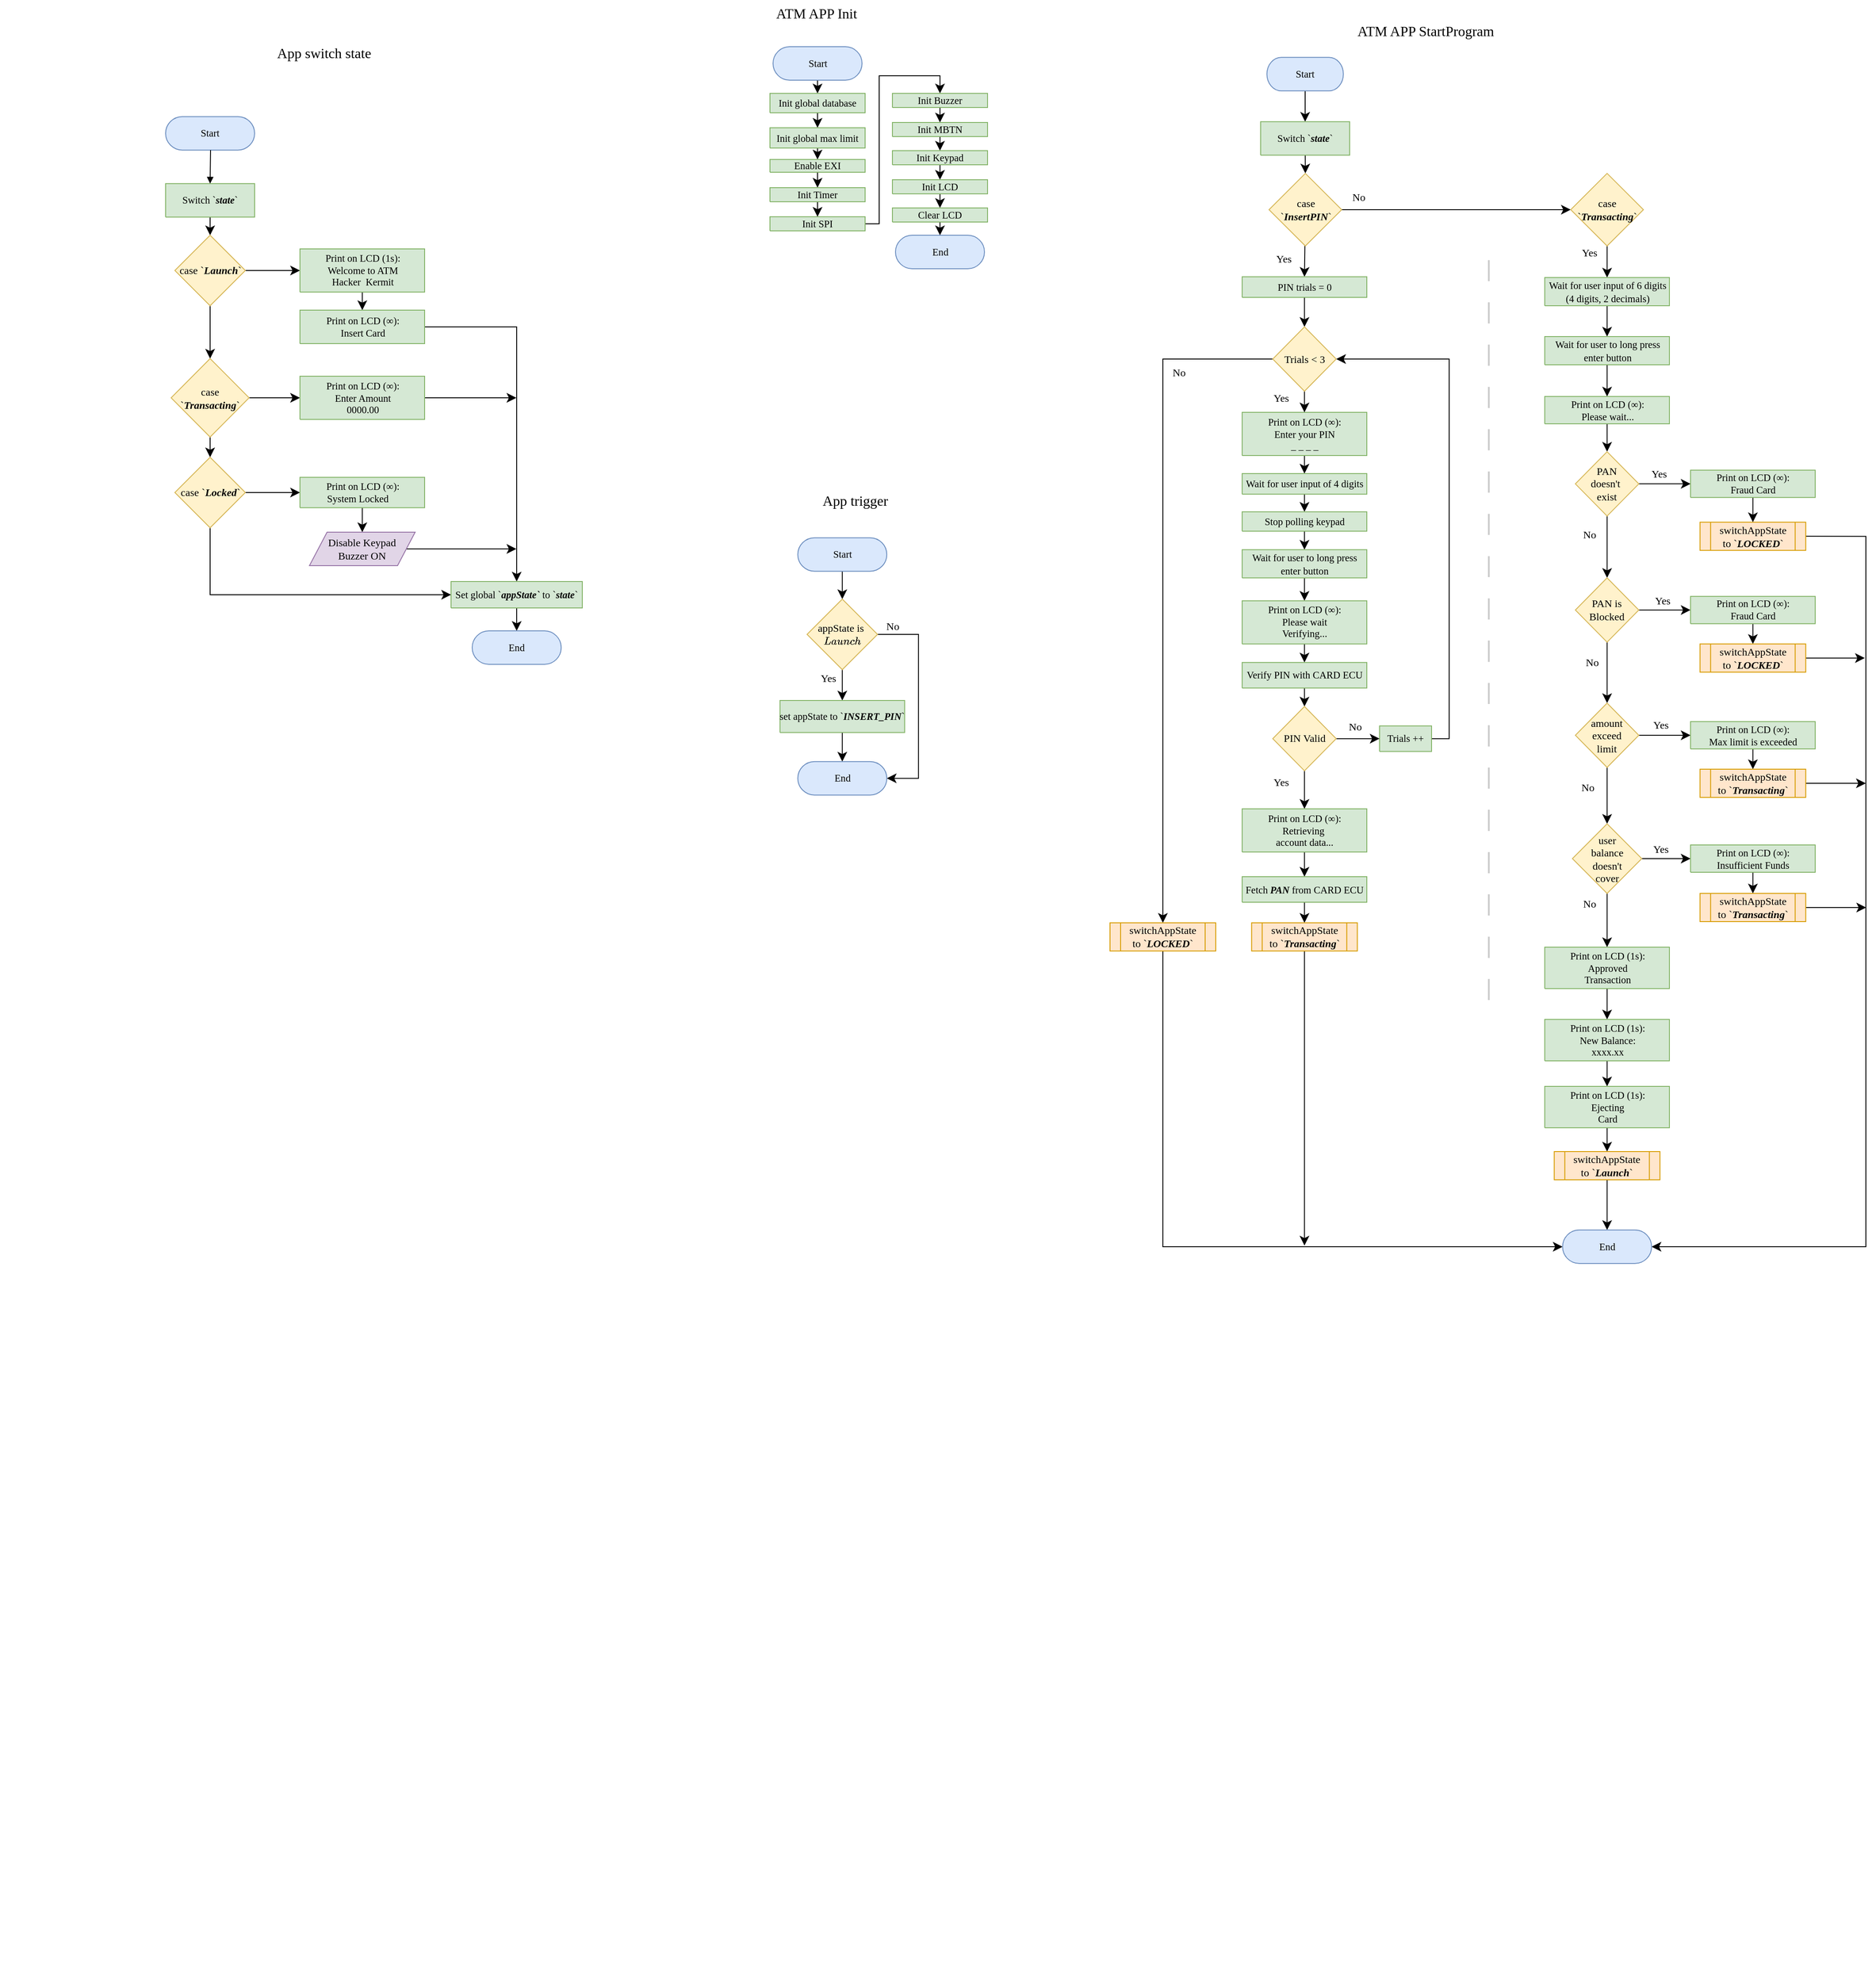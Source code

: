<mxfile version="21.2.8" type="device">
  <diagram name="Page-1" id="7oLeeqB4X83rpsUO6XK-">
    <mxGraphModel dx="3402" dy="1540" grid="0" gridSize="10" guides="1" tooltips="1" connect="1" arrows="1" fold="1" page="1" pageScale="1" pageWidth="827" pageHeight="1169" math="0" shadow="0">
      <root>
        <mxCell id="0" />
        <mxCell id="1" parent="0" />
        <UserObject label="" tags="Background" id="Cari82qWPhB8FJyJu9n--43">
          <mxCell style="vsdxID=25;fillColor=#345593;gradientColor=none;shape=stencil(nZBLDoAgDERP0z3SIyDew0QUooJB/N1eSGM0LFywm2lf23QAxarbRQFna/BuVIfpggasgXNjtfImRAUoAUXvvBq822xHfmkTmdTs9rThpDmWJji7yFWMfEPoZOwHfZpF8A9aCGbno3h/jCYPIJYoPJQ3);strokeColor=#233862;strokeWidth=2;points=[];labelBackgroundColor=none;rounded=1;html=1;whiteSpace=wrap;fontColor=#000000;fontFamily=Calibri;" parent="1" vertex="1">
            <mxGeometry x="38" y="140" width="345" height="488" as="geometry" />
          </mxCell>
        </UserObject>
        <mxCell id="MiLEQ-yQkrviwAs_aEzq-76" value="App switch state" style="text;html=1;strokeColor=none;fillColor=none;align=center;verticalAlign=middle;whiteSpace=wrap;rounded=0;fontSize=16;fontColor=#000000;fontFamily=Calibri;" parent="1" vertex="1">
          <mxGeometry x="-508.62" y="49" width="170" height="30" as="geometry" />
        </mxCell>
        <mxCell id="lFIIQ00Y4gTMDogE_Xks-12" style="edgeStyle=none;curved=1;rounded=0;orthogonalLoop=1;jettySize=auto;html=1;entryX=0.5;entryY=0;entryDx=0;entryDy=0;entryPerimeter=0;fontSize=12;startSize=8;endSize=8;" edge="1" parent="1" source="Cari82qWPhB8FJyJu9n--68" target="lFIIQ00Y4gTMDogE_Xks-1">
          <mxGeometry relative="1" as="geometry" />
        </mxCell>
        <UserObject label="&lt;div style=&quot;font-size: 1px&quot;&gt;&lt;font style=&quot;font-size: 11.29px; direction: ltr; letter-spacing: 0px; line-height: 120%; opacity: 1;&quot;&gt;Start&lt;br&gt;&lt;/font&gt;&lt;/div&gt;" Function="EN_DIO_Error_T DIO_init(uint8_t pinNumber, EN_DIO_PORT_T portNumber, EN_DIO_DIRECTION_T direction);" tags="Flowchart" id="Cari82qWPhB8FJyJu9n--68">
          <mxCell style="verticalAlign=middle;align=center;overflow=width;vsdxID=30;fillColor=#dae8fc;shape=stencil(tVLREoIgEPwaHnEQxsl3s/9gEpSJwDko7e+DsEkze2l627vdu5uFRaxyHe8FosR5sCcxqMZ3iO0Rpcp0ApQPCLEasUpaEC3Yi2lS3fOojOhsr3HDmObyMtsVcYqS29Qh5FEfklwrM5OXeUa/yjkcAwfr7TDpiyTfXvjkMR+Vw2A998qaBac5tAKHU1hq3i4oNwjRr9ofvayt/+Rk+yX/4iWA159KpXWKxJx/z0Bopfyw+g4=);strokeColor=#6c8ebf;spacingTop=-1;spacingBottom=-1;spacingLeft=-1;spacingRight=-1;points=[[0.5,1,0],[0.5,0,0],[0,0.5,0],[1,0.5,0]];labelBackgroundColor=none;rounded=1;html=1;whiteSpace=wrap;fontFamily=Calibri;" parent="1" vertex="1">
            <mxGeometry x="85.5" y="57" width="101" height="38" as="geometry" />
          </mxCell>
        </UserObject>
        <mxCell id="MiLEQ-yQkrviwAs_aEzq-80" value="ATM APP Init" style="text;html=1;strokeColor=none;fillColor=none;align=center;verticalAlign=middle;whiteSpace=wrap;rounded=0;fontSize=16;fontFamily=Calibri;" parent="1" vertex="1">
          <mxGeometry x="80" y="4" width="110" height="30" as="geometry" />
        </mxCell>
        <mxCell id="lFIIQ00Y4gTMDogE_Xks-128" style="edgeStyle=none;curved=1;rounded=0;orthogonalLoop=1;jettySize=auto;html=1;entryX=0.5;entryY=0;entryDx=0;entryDy=0;entryPerimeter=0;fontSize=12;startSize=8;endSize=8;" edge="1" parent="1" source="Cari82qWPhB8FJyJu9n--73" target="lFIIQ00Y4gTMDogE_Xks-105">
          <mxGeometry relative="1" as="geometry" />
        </mxCell>
        <UserObject label="&lt;div style=&quot;font-size: 1px&quot;&gt;&lt;font style=&quot;font-size: 11.29px; direction: ltr; letter-spacing: 0px; line-height: 120%; opacity: 1;&quot;&gt;Start&lt;br&gt;&lt;/font&gt;&lt;/div&gt;" Function="EN_DIO_Error_T DIO_write(uint8_t pinNumber, EN_DIO_PORT_T portNumber, uint8_t value); " tags="Flowchart" id="Cari82qWPhB8FJyJu9n--73">
          <mxCell style="verticalAlign=middle;align=center;overflow=width;vsdxID=152;fillColor=#dae8fc;shape=stencil(tVLREoIgEPwaHnEQxsl3s/9gEpSJwDko7e+DsEkze2l627vdu5uFRaxyHe8FosR5sCcxqMZ3iO0Rpcp0ApQPCLEasUpaEC3Yi2lS3fOojOhsr3HDmObyMtsVcYqS29Qh5FEfklwrM5OXeUa/yjkcAwfr7TDpiyTfXvjkMR+Vw2A998qaBac5tAKHU1hq3i4oNwjRr9ofvayt/+Rk+yX/4iWA159KpXWKxJx/z0Bopfyw+g4=);strokeColor=#6c8ebf;spacingTop=-1;spacingBottom=-1;spacingLeft=-1;spacingRight=-1;points=[[0.5,1,0],[0.5,0,0],[0,0.5,0],[1,0.5,0]];labelBackgroundColor=none;rounded=1;html=1;whiteSpace=wrap;fontFamily=Calibri;" parent="1" vertex="1">
            <mxGeometry x="646.124" y="69.15" width="86.752" height="38" as="geometry" />
          </mxCell>
        </UserObject>
        <mxCell id="MiLEQ-yQkrviwAs_aEzq-83" value="ATM APP StartProgram" style="text;strokeColor=none;align=center;fillColor=none;html=1;verticalAlign=middle;whiteSpace=wrap;rounded=0;fontSize=16;fontFamily=Calibri;" parent="1" vertex="1">
          <mxGeometry x="738.71" y="23.15" width="175.29" height="31" as="geometry" />
        </mxCell>
        <mxCell id="lFIIQ00Y4gTMDogE_Xks-13" style="edgeStyle=none;curved=1;rounded=0;orthogonalLoop=1;jettySize=auto;html=1;entryX=0.5;entryY=0;entryDx=0;entryDy=0;entryPerimeter=0;fontSize=12;startSize=8;endSize=8;" edge="1" parent="1" source="lFIIQ00Y4gTMDogE_Xks-1" target="lFIIQ00Y4gTMDogE_Xks-3">
          <mxGeometry relative="1" as="geometry" />
        </mxCell>
        <UserObject label="&lt;div style=&quot;font-size: 1px&quot;&gt;&lt;font style=&quot;font-size: 11.29px; direction: ltr; letter-spacing: 0px; line-height: 120%; opacity: 1;&quot;&gt;I&lt;/font&gt;&lt;span style=&quot;font-size: 11.29px; letter-spacing: 0px; background-color: initial;&quot;&gt;nit global database&lt;/span&gt;&lt;/div&gt;" Function="EN_DIO_Error_T DIO_toggle(uint8_t pinNumber, EN_DIO_PORT_T portNumber);  " tags="Flowchart" id="lFIIQ00Y4gTMDogE_Xks-1">
          <mxCell style="verticalAlign=middle;align=center;overflow=width;vsdxID=274;fillColor=#d5e8d4;shape=stencil(nZBLDoAgDERP0z3SIyjew0SURgSD+Lu9kMZoXLhwN9O+tukAlrNpJg1SzDH4QW/URgNYgZTkjA4UkwJUgGXng+6DX1zLfmoymdXo17xh5zmRJ6Q42BWCfc2oJfdAr+Yv+AP9Cb7OJ3H/2JG1HNGz/84klThPVCc=);strokeColor=#82b366;spacingTop=-1;spacingBottom=-1;spacingLeft=-1;spacingRight=-1;points=[[0,0.5,0],[1,0.5,0],[0.5,1,0],[0.5,0,0]];labelBackgroundColor=none;rounded=1;html=1;whiteSpace=wrap;fontFamily=Calibri;" vertex="1" parent="1">
            <mxGeometry x="82" y="110" width="108" height="22" as="geometry" />
          </mxCell>
        </UserObject>
        <UserObject label="&lt;div style=&quot;font-size: 1px&quot;&gt;&lt;font style=&quot;font-size: 11.29px; direction: ltr; letter-spacing: 0px; line-height: 120%; opacity: 1;&quot;&gt;End&lt;br&gt;&lt;/font&gt;&lt;/div&gt;" Function="EN_DIO_Error_T DIO_init(uint8_t pinNumber, EN_DIO_PORT_T portNumber, EN_DIO_DIRECTION_T direction);" tags="Flowchart" id="lFIIQ00Y4gTMDogE_Xks-2">
          <mxCell style="verticalAlign=middle;align=center;overflow=width;vsdxID=30;fillColor=#dae8fc;shape=stencil(tVLREoIgEPwaHnEQxsl3s/9gEpSJwDko7e+DsEkze2l627vdu5uFRaxyHe8FosR5sCcxqMZ3iO0Rpcp0ApQPCLEasUpaEC3Yi2lS3fOojOhsr3HDmObyMtsVcYqS29Qh5FEfklwrM5OXeUa/yjkcAwfr7TDpiyTfXvjkMR+Vw2A998qaBac5tAKHU1hq3i4oNwjRr9ofvayt/+Rk+yX/4iWA159KpXWKxJx/z0Bopfyw+g4=);strokeColor=#6c8ebf;spacingTop=-1;spacingBottom=-1;spacingLeft=-1;spacingRight=-1;points=[[0.5,1,0],[0.5,0,0],[0,0.5,0],[1,0.5,0]];labelBackgroundColor=none;rounded=1;html=1;whiteSpace=wrap;fontFamily=Calibri;" vertex="1" parent="1">
            <mxGeometry x="224.5" y="271" width="101" height="38" as="geometry" />
          </mxCell>
        </UserObject>
        <mxCell id="lFIIQ00Y4gTMDogE_Xks-14" style="edgeStyle=none;curved=1;rounded=0;orthogonalLoop=1;jettySize=auto;html=1;entryX=0.5;entryY=0;entryDx=0;entryDy=0;entryPerimeter=0;fontSize=12;startSize=8;endSize=8;" edge="1" parent="1" source="lFIIQ00Y4gTMDogE_Xks-3" target="lFIIQ00Y4gTMDogE_Xks-4">
          <mxGeometry relative="1" as="geometry" />
        </mxCell>
        <UserObject label="&lt;div style=&quot;font-size: 1px&quot;&gt;&lt;font style=&quot;font-size: 11.29px; direction: ltr; letter-spacing: 0px; line-height: 120%; opacity: 1;&quot;&gt;Init global max limit&lt;br&gt;&lt;/font&gt;&lt;/div&gt;" Function="EN_DIO_Error_T DIO_toggle(uint8_t pinNumber, EN_DIO_PORT_T portNumber);  " tags="Flowchart" id="lFIIQ00Y4gTMDogE_Xks-3">
          <mxCell style="verticalAlign=middle;align=center;overflow=width;vsdxID=274;fillColor=#d5e8d4;shape=stencil(nZBLDoAgDERP0z3SIyjew0SURgSD+Lu9kMZoXLhwN9O+tukAlrNpJg1SzDH4QW/URgNYgZTkjA4UkwJUgGXng+6DX1zLfmoymdXo17xh5zmRJ6Q42BWCfc2oJfdAr+Yv+AP9Cb7OJ3H/2JG1HNGz/84klThPVCc=);strokeColor=#82b366;spacingTop=-1;spacingBottom=-1;spacingLeft=-1;spacingRight=-1;points=[[0,0.5,0],[1,0.5,0],[0.5,1,0],[0.5,0,0]];labelBackgroundColor=none;rounded=1;html=1;whiteSpace=wrap;fontFamily=Calibri;" vertex="1" parent="1">
            <mxGeometry x="82" y="149" width="108" height="23" as="geometry" />
          </mxCell>
        </UserObject>
        <mxCell id="lFIIQ00Y4gTMDogE_Xks-15" style="edgeStyle=none;curved=1;rounded=0;orthogonalLoop=1;jettySize=auto;html=1;entryX=0.5;entryY=0;entryDx=0;entryDy=0;entryPerimeter=0;fontSize=12;startSize=8;endSize=8;" edge="1" parent="1" source="lFIIQ00Y4gTMDogE_Xks-4" target="lFIIQ00Y4gTMDogE_Xks-11">
          <mxGeometry relative="1" as="geometry" />
        </mxCell>
        <UserObject label="&lt;div style=&quot;font-size: 1px&quot;&gt;&lt;font style=&quot;font-size: 11.29px; direction: ltr; letter-spacing: 0px; line-height: 120%; opacity: 1;&quot;&gt;Enable EXI&lt;br&gt;&lt;/font&gt;&lt;/div&gt;" Function="EN_DIO_Error_T DIO_toggle(uint8_t pinNumber, EN_DIO_PORT_T portNumber);  " tags="Flowchart" id="lFIIQ00Y4gTMDogE_Xks-4">
          <mxCell style="verticalAlign=middle;align=center;overflow=width;vsdxID=274;fillColor=#d5e8d4;shape=stencil(nZBLDoAgDERP0z3SIyjew0SURgSD+Lu9kMZoXLhwN9O+tukAlrNpJg1SzDH4QW/URgNYgZTkjA4UkwJUgGXng+6DX1zLfmoymdXo17xh5zmRJ6Q42BWCfc2oJfdAr+Yv+AP9Cb7OJ3H/2JG1HNGz/84klThPVCc=);strokeColor=#82b366;spacingTop=-1;spacingBottom=-1;spacingLeft=-1;spacingRight=-1;points=[[0,0.5,0],[1,0.5,0],[0.5,1,0],[0.5,0,0]];labelBackgroundColor=none;rounded=1;html=1;whiteSpace=wrap;fontFamily=Calibri;" vertex="1" parent="1">
            <mxGeometry x="82" y="185" width="108" height="14.5" as="geometry" />
          </mxCell>
        </UserObject>
        <mxCell id="lFIIQ00Y4gTMDogE_Xks-23" style="edgeStyle=orthogonalEdgeStyle;rounded=0;orthogonalLoop=1;jettySize=auto;html=1;entryX=0.5;entryY=0;entryDx=0;entryDy=0;entryPerimeter=0;fontSize=12;startSize=8;endSize=8;exitX=1;exitY=0.5;exitDx=0;exitDy=0;exitPerimeter=0;" edge="1" parent="1" source="lFIIQ00Y4gTMDogE_Xks-5" target="lFIIQ00Y4gTMDogE_Xks-6">
          <mxGeometry relative="1" as="geometry">
            <Array as="points">
              <mxPoint x="206" y="258" />
              <mxPoint x="206" y="90" />
              <mxPoint x="275" y="90" />
            </Array>
          </mxGeometry>
        </mxCell>
        <UserObject label="&lt;div style=&quot;font-size: 1px&quot;&gt;&lt;font style=&quot;font-size: 11.29px; direction: ltr; letter-spacing: 0px; line-height: 120%; opacity: 1;&quot;&gt;Init SPI&lt;br&gt;&lt;/font&gt;&lt;/div&gt;" Function="EN_DIO_Error_T DIO_toggle(uint8_t pinNumber, EN_DIO_PORT_T portNumber);  " tags="Flowchart" id="lFIIQ00Y4gTMDogE_Xks-5">
          <mxCell style="verticalAlign=middle;align=center;overflow=width;vsdxID=274;fillColor=#d5e8d4;shape=stencil(nZBLDoAgDERP0z3SIyjew0SURgSD+Lu9kMZoXLhwN9O+tukAlrNpJg1SzDH4QW/URgNYgZTkjA4UkwJUgGXng+6DX1zLfmoymdXo17xh5zmRJ6Q42BWCfc2oJfdAr+Yv+AP9Cb7OJ3H/2JG1HNGz/84klThPVCc=);strokeColor=#82b366;spacingTop=-1;spacingBottom=-1;spacingLeft=-1;spacingRight=-1;points=[[0,0.5,0],[1,0.5,0],[0.5,1,0],[0.5,0,0]];labelBackgroundColor=none;rounded=1;html=1;whiteSpace=wrap;fontFamily=Calibri;" vertex="1" parent="1">
            <mxGeometry x="82" y="250" width="108" height="16" as="geometry" />
          </mxCell>
        </UserObject>
        <mxCell id="lFIIQ00Y4gTMDogE_Xks-18" style="edgeStyle=none;curved=1;rounded=0;orthogonalLoop=1;jettySize=auto;html=1;entryX=0.5;entryY=0;entryDx=0;entryDy=0;entryPerimeter=0;fontSize=12;startSize=8;endSize=8;" edge="1" parent="1" source="lFIIQ00Y4gTMDogE_Xks-6" target="lFIIQ00Y4gTMDogE_Xks-7">
          <mxGeometry relative="1" as="geometry" />
        </mxCell>
        <UserObject label="&lt;div style=&quot;font-size: 1px&quot;&gt;&lt;font style=&quot;font-size: 11.29px; direction: ltr; letter-spacing: 0px; line-height: 120%; opacity: 1;&quot;&gt;Init Buzzer&lt;br&gt;&lt;/font&gt;&lt;/div&gt;" Function="EN_DIO_Error_T DIO_toggle(uint8_t pinNumber, EN_DIO_PORT_T portNumber);  " tags="Flowchart" id="lFIIQ00Y4gTMDogE_Xks-6">
          <mxCell style="verticalAlign=middle;align=center;overflow=width;vsdxID=274;fillColor=#d5e8d4;shape=stencil(nZBLDoAgDERP0z3SIyjew0SURgSD+Lu9kMZoXLhwN9O+tukAlrNpJg1SzDH4QW/URgNYgZTkjA4UkwJUgGXng+6DX1zLfmoymdXo17xh5zmRJ6Q42BWCfc2oJfdAr+Yv+AP9Cb7OJ3H/2JG1HNGz/84klThPVCc=);strokeColor=#82b366;spacingTop=-1;spacingBottom=-1;spacingLeft=-1;spacingRight=-1;points=[[0,0.5,0],[1,0.5,0],[0.5,1,0],[0.5,0,0]];labelBackgroundColor=none;rounded=1;html=1;whiteSpace=wrap;fontFamily=Calibri;" vertex="1" parent="1">
            <mxGeometry x="221" y="110" width="108" height="16" as="geometry" />
          </mxCell>
        </UserObject>
        <mxCell id="lFIIQ00Y4gTMDogE_Xks-19" style="edgeStyle=none;curved=1;rounded=0;orthogonalLoop=1;jettySize=auto;html=1;entryX=0.5;entryY=0;entryDx=0;entryDy=0;entryPerimeter=0;fontSize=12;startSize=8;endSize=8;" edge="1" parent="1" source="lFIIQ00Y4gTMDogE_Xks-7" target="lFIIQ00Y4gTMDogE_Xks-8">
          <mxGeometry relative="1" as="geometry" />
        </mxCell>
        <UserObject label="&lt;div style=&quot;font-size: 1px&quot;&gt;&lt;font style=&quot;font-size: 11.29px; direction: ltr; letter-spacing: 0px; line-height: 120%; opacity: 1;&quot;&gt;Init MBTN&lt;br&gt;&lt;/font&gt;&lt;/div&gt;" Function="EN_DIO_Error_T DIO_toggle(uint8_t pinNumber, EN_DIO_PORT_T portNumber);  " tags="Flowchart" id="lFIIQ00Y4gTMDogE_Xks-7">
          <mxCell style="verticalAlign=middle;align=center;overflow=width;vsdxID=274;fillColor=#d5e8d4;shape=stencil(nZBLDoAgDERP0z3SIyjew0SURgSD+Lu9kMZoXLhwN9O+tukAlrNpJg1SzDH4QW/URgNYgZTkjA4UkwJUgGXng+6DX1zLfmoymdXo17xh5zmRJ6Q42BWCfc2oJfdAr+Yv+AP9Cb7OJ3H/2JG1HNGz/84klThPVCc=);strokeColor=#82b366;spacingTop=-1;spacingBottom=-1;spacingLeft=-1;spacingRight=-1;points=[[0,0.5,0],[1,0.5,0],[0.5,1,0],[0.5,0,0]];labelBackgroundColor=none;rounded=1;html=1;whiteSpace=wrap;fontFamily=Calibri;" vertex="1" parent="1">
            <mxGeometry x="221" y="143" width="108" height="16" as="geometry" />
          </mxCell>
        </UserObject>
        <mxCell id="lFIIQ00Y4gTMDogE_Xks-20" style="edgeStyle=none;curved=1;rounded=0;orthogonalLoop=1;jettySize=auto;html=1;entryX=0.5;entryY=0;entryDx=0;entryDy=0;entryPerimeter=0;fontSize=12;startSize=8;endSize=8;" edge="1" parent="1" source="lFIIQ00Y4gTMDogE_Xks-8" target="lFIIQ00Y4gTMDogE_Xks-9">
          <mxGeometry relative="1" as="geometry" />
        </mxCell>
        <UserObject label="&lt;div style=&quot;font-size: 1px&quot;&gt;&lt;font style=&quot;font-size: 11.29px; direction: ltr; letter-spacing: 0px; line-height: 120%; opacity: 1;&quot;&gt;Init Keypad&lt;br&gt;&lt;/font&gt;&lt;/div&gt;" Function="EN_DIO_Error_T DIO_toggle(uint8_t pinNumber, EN_DIO_PORT_T portNumber);  " tags="Flowchart" id="lFIIQ00Y4gTMDogE_Xks-8">
          <mxCell style="verticalAlign=middle;align=center;overflow=width;vsdxID=274;fillColor=#d5e8d4;shape=stencil(nZBLDoAgDERP0z3SIyjew0SURgSD+Lu9kMZoXLhwN9O+tukAlrNpJg1SzDH4QW/URgNYgZTkjA4UkwJUgGXng+6DX1zLfmoymdXo17xh5zmRJ6Q42BWCfc2oJfdAr+Yv+AP9Cb7OJ3H/2JG1HNGz/84klThPVCc=);strokeColor=#82b366;spacingTop=-1;spacingBottom=-1;spacingLeft=-1;spacingRight=-1;points=[[0,0.5,0],[1,0.5,0],[0.5,1,0],[0.5,0,0]];labelBackgroundColor=none;rounded=1;html=1;whiteSpace=wrap;fontFamily=Calibri;" vertex="1" parent="1">
            <mxGeometry x="221" y="175" width="108" height="16" as="geometry" />
          </mxCell>
        </UserObject>
        <mxCell id="lFIIQ00Y4gTMDogE_Xks-21" style="edgeStyle=none;curved=1;rounded=0;orthogonalLoop=1;jettySize=auto;html=1;entryX=0.5;entryY=0;entryDx=0;entryDy=0;entryPerimeter=0;fontSize=12;startSize=8;endSize=8;" edge="1" parent="1" source="lFIIQ00Y4gTMDogE_Xks-9" target="lFIIQ00Y4gTMDogE_Xks-10">
          <mxGeometry relative="1" as="geometry" />
        </mxCell>
        <UserObject label="&lt;div style=&quot;font-size: 1px&quot;&gt;&lt;font style=&quot;font-size: 11.29px; direction: ltr; letter-spacing: 0px; line-height: 120%; opacity: 1;&quot;&gt;Init LCD&lt;br&gt;&lt;/font&gt;&lt;/div&gt;" Function="EN_DIO_Error_T DIO_toggle(uint8_t pinNumber, EN_DIO_PORT_T portNumber);  " tags="Flowchart" id="lFIIQ00Y4gTMDogE_Xks-9">
          <mxCell style="verticalAlign=middle;align=center;overflow=width;vsdxID=274;fillColor=#d5e8d4;shape=stencil(nZBLDoAgDERP0z3SIyjew0SURgSD+Lu9kMZoXLhwN9O+tukAlrNpJg1SzDH4QW/URgNYgZTkjA4UkwJUgGXng+6DX1zLfmoymdXo17xh5zmRJ6Q42BWCfc2oJfdAr+Yv+AP9Cb7OJ3H/2JG1HNGz/84klThPVCc=);strokeColor=#82b366;spacingTop=-1;spacingBottom=-1;spacingLeft=-1;spacingRight=-1;points=[[0,0.5,0],[1,0.5,0],[0.5,1,0],[0.5,0,0]];labelBackgroundColor=none;rounded=1;html=1;whiteSpace=wrap;fontFamily=Calibri;" vertex="1" parent="1">
            <mxGeometry x="221" y="208" width="108" height="16" as="geometry" />
          </mxCell>
        </UserObject>
        <mxCell id="lFIIQ00Y4gTMDogE_Xks-22" style="edgeStyle=none;curved=1;rounded=0;orthogonalLoop=1;jettySize=auto;html=1;entryX=0.5;entryY=0;entryDx=0;entryDy=0;entryPerimeter=0;fontSize=12;startSize=8;endSize=8;" edge="1" parent="1" source="lFIIQ00Y4gTMDogE_Xks-10" target="lFIIQ00Y4gTMDogE_Xks-2">
          <mxGeometry relative="1" as="geometry" />
        </mxCell>
        <UserObject label="&lt;div style=&quot;font-size: 1px&quot;&gt;&lt;font style=&quot;font-size: 11.29px; direction: ltr; letter-spacing: 0px; line-height: 120%; opacity: 1;&quot;&gt;Clear LCD&lt;br&gt;&lt;/font&gt;&lt;/div&gt;" Function="EN_DIO_Error_T DIO_toggle(uint8_t pinNumber, EN_DIO_PORT_T portNumber);  " tags="Flowchart" id="lFIIQ00Y4gTMDogE_Xks-10">
          <mxCell style="verticalAlign=middle;align=center;overflow=width;vsdxID=274;fillColor=#d5e8d4;shape=stencil(nZBLDoAgDERP0z3SIyjew0SURgSD+Lu9kMZoXLhwN9O+tukAlrNpJg1SzDH4QW/URgNYgZTkjA4UkwJUgGXng+6DX1zLfmoymdXo17xh5zmRJ6Q42BWCfc2oJfdAr+Yv+AP9Cb7OJ3H/2JG1HNGz/84klThPVCc=);strokeColor=#82b366;spacingTop=-1;spacingBottom=-1;spacingLeft=-1;spacingRight=-1;points=[[0,0.5,0],[1,0.5,0],[0.5,1,0],[0.5,0,0]];labelBackgroundColor=none;rounded=1;html=1;whiteSpace=wrap;fontFamily=Calibri;" vertex="1" parent="1">
            <mxGeometry x="221" y="240" width="108" height="16" as="geometry" />
          </mxCell>
        </UserObject>
        <mxCell id="lFIIQ00Y4gTMDogE_Xks-16" style="edgeStyle=none;curved=1;rounded=0;orthogonalLoop=1;jettySize=auto;html=1;entryX=0.5;entryY=0;entryDx=0;entryDy=0;entryPerimeter=0;fontSize=12;startSize=8;endSize=8;" edge="1" parent="1" source="lFIIQ00Y4gTMDogE_Xks-11" target="lFIIQ00Y4gTMDogE_Xks-5">
          <mxGeometry relative="1" as="geometry" />
        </mxCell>
        <UserObject label="&lt;div style=&quot;font-size: 1px&quot;&gt;&lt;font style=&quot;font-size: 11.29px; direction: ltr; letter-spacing: 0px; line-height: 120%; opacity: 1;&quot;&gt;Init Timer&lt;br&gt;&lt;/font&gt;&lt;/div&gt;" Function="EN_DIO_Error_T DIO_toggle(uint8_t pinNumber, EN_DIO_PORT_T portNumber);  " tags="Flowchart" id="lFIIQ00Y4gTMDogE_Xks-11">
          <mxCell style="verticalAlign=middle;align=center;overflow=width;vsdxID=274;fillColor=#d5e8d4;shape=stencil(nZBLDoAgDERP0z3SIyjew0SURgSD+Lu9kMZoXLhwN9O+tukAlrNpJg1SzDH4QW/URgNYgZTkjA4UkwJUgGXng+6DX1zLfmoymdXo17xh5zmRJ6Q42BWCfc2oJfdAr+Yv+AP9Cb7OJ3H/2JG1HNGz/84klThPVCc=);strokeColor=#82b366;spacingTop=-1;spacingBottom=-1;spacingLeft=-1;spacingRight=-1;points=[[0,0.5,0],[1,0.5,0],[0.5,1,0],[0.5,0,0]];labelBackgroundColor=none;rounded=1;html=1;whiteSpace=wrap;fontFamily=Calibri;" vertex="1" parent="1">
            <mxGeometry x="82" y="217" width="108" height="16" as="geometry" />
          </mxCell>
        </UserObject>
        <UserObject label="" tags="Background" id="lFIIQ00Y4gTMDogE_Xks-34">
          <mxCell style="vsdxID=289;fillColor=#345593;gradientColor=none;shape=stencil(nZBLDoAgDERP0z3SIyDew0QUooJB/N1eSGM0LFywm2lf23QAxarbRQFna/BuVIfpggasgXNjtfImRAUoAUXvvBq822xHfmkTmdTs9rThpDmWJji7yFWMfEPoZOwHfZpF8A9aCGbno3h/jCYPIJYoPJQ3);strokeColor=#233862;strokeWidth=2;points=[];labelBackgroundColor=none;rounded=1;html=1;whiteSpace=wrap;fontColor=#000000;fontFamily=Calibri;" vertex="1" parent="1">
            <mxGeometry x="-791" y="357.35" width="345" height="749" as="geometry" />
          </mxCell>
        </UserObject>
        <UserObject label="&lt;div style=&quot;font-size: 1px&quot;&gt;&lt;font style=&quot;font-size: 11.29px; direction: ltr; letter-spacing: 0px; line-height: 120%; opacity: 1;&quot;&gt;Start&lt;br&gt;&lt;/font&gt;&lt;/div&gt;" Function="EN_DIO_Error_T DIO_port_write(EN_DIO_PORT_T portNumber, uint8_t byte, uint8_t mask)" tags="Flowchart" id="lFIIQ00Y4gTMDogE_Xks-35">
          <mxCell style="verticalAlign=middle;align=center;overflow=width;vsdxID=293;fillColor=#dae8fc;shape=stencil(tVLREoIgEPwaHnEQxsl3s/9gEpSJwDko7e+DsEkze2l627vdu5uFRaxyHe8FosR5sCcxqMZ3iO0Rpcp0ApQPCLEasUpaEC3Yi2lS3fOojOhsr3HDmObyMtsVcYqS29Qh5FEfklwrM5OXeUa/yjkcAwfr7TDpiyTfXvjkMR+Vw2A998qaBac5tAKHU1hq3i4oNwjRr9ofvayt/+Rk+yX/4iWA159KpXWKxJx/z0Bopfyw+g4=);strokeColor=#6c8ebf;spacingTop=-1;spacingBottom=-1;spacingLeft=-1;spacingRight=-1;points=[[0.5,1,0],[0.5,0,0],[0,0.5,0],[1,0.5,0]];labelBackgroundColor=none;rounded=1;html=1;whiteSpace=wrap;fontFamily=Calibri;" vertex="1" parent="1">
            <mxGeometry x="-604" y="136.35" width="101" height="38" as="geometry" />
          </mxCell>
        </UserObject>
        <mxCell id="lFIIQ00Y4gTMDogE_Xks-81" style="edgeStyle=none;curved=1;rounded=0;orthogonalLoop=1;jettySize=auto;html=1;entryX=0.5;entryY=0;entryDx=0;entryDy=0;fontSize=12;startSize=8;endSize=8;" edge="1" parent="1" source="lFIIQ00Y4gTMDogE_Xks-39" target="lFIIQ00Y4gTMDogE_Xks-80">
          <mxGeometry relative="1" as="geometry" />
        </mxCell>
        <UserObject label="&lt;div style=&quot;font-size: 1px&quot;&gt;&lt;font style=&quot;font-size: 11.29px; direction: ltr; letter-spacing: 0px; line-height: 120%; opacity: 1;&quot;&gt;Switch `&lt;b&gt;&lt;i&gt;state&lt;/i&gt;&lt;/b&gt;`&lt;br&gt;&lt;/font&gt;&lt;/div&gt;" Function="EN_DIO_Error_T DIO_port_write(EN_DIO_PORT_T portNumber, uint8_t byte, uint8_t mask)" tags="Flowchart" id="lFIIQ00Y4gTMDogE_Xks-39">
          <mxCell style="verticalAlign=middle;align=center;overflow=width;vsdxID=309;fillColor=#d5e8d4;shape=stencil(nZBLDoAgDERP0z3SIyjew0SURgSD+Lu9kMZoXLhwN9O+tukAlrNpJg1SzDH4QW/URgNYgZTkjA4UkwJUgGXng+6DX1zLfmoymdXo17xh5zmRJ6Q42BWCfc2oJfdAr+Yv+AP9Cb7OJ3H/2JG1HNGz/84klThPVCc=);strokeColor=#82b366;spacingTop=-1;spacingBottom=-1;spacingLeft=-1;spacingRight=-1;points=[[0,0.5,0],[1,0.5,0],[0.5,1,0],[0.5,0,0]];labelBackgroundColor=none;rounded=1;html=1;whiteSpace=wrap;fontFamily=Calibri;" vertex="1" parent="1">
            <mxGeometry x="-604" y="212.35" width="101" height="38" as="geometry" />
          </mxCell>
        </UserObject>
        <UserObject label="" tags="Connector" id="lFIIQ00Y4gTMDogE_Xks-64">
          <mxCell style="vsdxID=313;edgeStyle=none;startArrow=none;endArrow=block;startSize=5;endSize=5;spacingTop=0;spacingBottom=0;spacingLeft=0;spacingRight=0;verticalAlign=middle;html=1;labelBackgroundColor=#ffffff;rounded=1;exitX=0.505;exitY=1;exitDx=0;exitDy=0;exitPerimeter=0;entryX=0.5;entryY=0;entryDx=0;entryDy=0;entryPerimeter=0;fontColor=#000000;fontFamily=Calibri;" edge="1" parent="1" source="lFIIQ00Y4gTMDogE_Xks-35" target="lFIIQ00Y4gTMDogE_Xks-39">
            <mxGeometry relative="1" as="geometry">
              <mxPoint x="12" as="offset" />
              <Array as="points" />
              <mxPoint x="-553.0" y="190.35" as="targetPoint" />
            </mxGeometry>
          </mxCell>
        </UserObject>
        <mxCell id="lFIIQ00Y4gTMDogE_Xks-87" style="edgeStyle=none;curved=1;rounded=0;orthogonalLoop=1;jettySize=auto;html=1;entryX=0;entryY=0.5;entryDx=0;entryDy=0;entryPerimeter=0;fontSize=12;startSize=8;endSize=8;" edge="1" parent="1" source="lFIIQ00Y4gTMDogE_Xks-80" target="lFIIQ00Y4gTMDogE_Xks-84">
          <mxGeometry relative="1" as="geometry" />
        </mxCell>
        <mxCell id="lFIIQ00Y4gTMDogE_Xks-101" style="edgeStyle=none;curved=1;rounded=0;orthogonalLoop=1;jettySize=auto;html=1;entryX=0.5;entryY=0;entryDx=0;entryDy=0;fontSize=12;startSize=8;endSize=8;" edge="1" parent="1" source="lFIIQ00Y4gTMDogE_Xks-80" target="lFIIQ00Y4gTMDogE_Xks-82">
          <mxGeometry relative="1" as="geometry" />
        </mxCell>
        <mxCell id="lFIIQ00Y4gTMDogE_Xks-80" value="case `&lt;b&gt;&lt;i&gt;Launch&lt;/i&gt;&lt;/b&gt;`" style="rhombus;whiteSpace=wrap;html=1;fontSize=12;fontFamily=Calibri;fillColor=#fff2cc;strokeColor=#d6b656;" vertex="1" parent="1">
          <mxGeometry x="-593.5" y="271" width="80" height="80" as="geometry" />
        </mxCell>
        <mxCell id="lFIIQ00Y4gTMDogE_Xks-93" style="edgeStyle=none;curved=1;rounded=0;orthogonalLoop=1;jettySize=auto;html=1;entryX=0;entryY=0.5;entryDx=0;entryDy=0;entryPerimeter=0;fontSize=12;startSize=8;endSize=8;" edge="1" parent="1" source="lFIIQ00Y4gTMDogE_Xks-82" target="lFIIQ00Y4gTMDogE_Xks-92">
          <mxGeometry relative="1" as="geometry" />
        </mxCell>
        <mxCell id="lFIIQ00Y4gTMDogE_Xks-102" style="edgeStyle=none;curved=1;rounded=0;orthogonalLoop=1;jettySize=auto;html=1;entryX=0.5;entryY=0;entryDx=0;entryDy=0;fontSize=12;startSize=8;endSize=8;" edge="1" parent="1" source="lFIIQ00Y4gTMDogE_Xks-82" target="lFIIQ00Y4gTMDogE_Xks-83">
          <mxGeometry relative="1" as="geometry" />
        </mxCell>
        <mxCell id="lFIIQ00Y4gTMDogE_Xks-82" value="case `&lt;b&gt;&lt;i&gt;Transacting&lt;/i&gt;&lt;/b&gt;`" style="rhombus;whiteSpace=wrap;html=1;fontSize=12;fontFamily=Calibri;fillColor=#fff2cc;strokeColor=#d6b656;" vertex="1" parent="1">
          <mxGeometry x="-597.75" y="411" width="88.5" height="89" as="geometry" />
        </mxCell>
        <mxCell id="lFIIQ00Y4gTMDogE_Xks-96" style="edgeStyle=none;curved=1;rounded=0;orthogonalLoop=1;jettySize=auto;html=1;entryX=0;entryY=0.5;entryDx=0;entryDy=0;entryPerimeter=0;fontSize=12;startSize=8;endSize=8;" edge="1" parent="1" source="lFIIQ00Y4gTMDogE_Xks-83" target="lFIIQ00Y4gTMDogE_Xks-95">
          <mxGeometry relative="1" as="geometry" />
        </mxCell>
        <mxCell id="lFIIQ00Y4gTMDogE_Xks-103" style="edgeStyle=orthogonalEdgeStyle;rounded=0;orthogonalLoop=1;jettySize=auto;html=1;entryX=0;entryY=0.5;entryDx=0;entryDy=0;entryPerimeter=0;fontSize=12;startSize=8;endSize=8;exitX=0.5;exitY=1;exitDx=0;exitDy=0;" edge="1" parent="1" source="lFIIQ00Y4gTMDogE_Xks-83" target="lFIIQ00Y4gTMDogE_Xks-88">
          <mxGeometry relative="1" as="geometry" />
        </mxCell>
        <mxCell id="lFIIQ00Y4gTMDogE_Xks-83" value="case `&lt;b&gt;&lt;i&gt;Locked&lt;/i&gt;&lt;/b&gt;`" style="rhombus;whiteSpace=wrap;html=1;fontSize=12;fontFamily=Calibri;fillColor=#fff2cc;strokeColor=#d6b656;" vertex="1" parent="1">
          <mxGeometry x="-593.5" y="523" width="80" height="80" as="geometry" />
        </mxCell>
        <mxCell id="lFIIQ00Y4gTMDogE_Xks-86" style="edgeStyle=none;curved=1;rounded=0;orthogonalLoop=1;jettySize=auto;html=1;entryX=0.5;entryY=0;entryDx=0;entryDy=0;entryPerimeter=0;fontSize=12;startSize=8;endSize=8;" edge="1" parent="1" source="lFIIQ00Y4gTMDogE_Xks-84" target="lFIIQ00Y4gTMDogE_Xks-85">
          <mxGeometry relative="1" as="geometry" />
        </mxCell>
        <UserObject label="&lt;div style=&quot;font-size: 1px&quot;&gt;&lt;font style=&quot;font-size: 11.29px; direction: ltr; letter-spacing: 0px; line-height: 120%; opacity: 1;&quot;&gt;Print on LCD (1s):&lt;br&gt;Welcome to ATM&lt;br&gt;Hacker&amp;nbsp; Kermit&lt;/font&gt;&lt;/div&gt;" Function="EN_DIO_Error_T DIO_toggle(uint8_t pinNumber, EN_DIO_PORT_T portNumber);  " tags="Flowchart" id="lFIIQ00Y4gTMDogE_Xks-84">
          <mxCell style="verticalAlign=middle;align=center;overflow=width;vsdxID=274;fillColor=#d5e8d4;shape=stencil(nZBLDoAgDERP0z3SIyjew0SURgSD+Lu9kMZoXLhwN9O+tukAlrNpJg1SzDH4QW/URgNYgZTkjA4UkwJUgGXng+6DX1zLfmoymdXo17xh5zmRJ6Q42BWCfc2oJfdAr+Yv+AP9Cb7OJ3H/2JG1HNGz/84klThPVCc=);strokeColor=#82b366;spacingTop=-1;spacingBottom=-1;spacingLeft=-1;spacingRight=-1;points=[[0,0.5,0],[1,0.5,0],[0.5,1,0],[0.5,0,0]];labelBackgroundColor=none;rounded=1;html=1;whiteSpace=wrap;fontFamily=Calibri;" vertex="1" parent="1">
            <mxGeometry x="-451.5" y="286.5" width="141.5" height="49" as="geometry" />
          </mxCell>
        </UserObject>
        <mxCell id="lFIIQ00Y4gTMDogE_Xks-91" style="edgeStyle=orthogonalEdgeStyle;rounded=0;orthogonalLoop=1;jettySize=auto;html=1;entryX=0.5;entryY=0;entryDx=0;entryDy=0;entryPerimeter=0;fontSize=12;startSize=8;endSize=8;exitX=1;exitY=0.5;exitDx=0;exitDy=0;exitPerimeter=0;" edge="1" parent="1" source="lFIIQ00Y4gTMDogE_Xks-85" target="lFIIQ00Y4gTMDogE_Xks-88">
          <mxGeometry relative="1" as="geometry" />
        </mxCell>
        <UserObject label="&lt;div style=&quot;font-size: 1px&quot;&gt;&lt;font style=&quot;font-size: 11.29px; direction: ltr; letter-spacing: 0px; line-height: 120%; opacity: 1;&quot;&gt;Print on LCD (∞):&lt;br&gt;Insert Card&lt;/font&gt;&lt;/div&gt;" Function="EN_DIO_Error_T DIO_toggle(uint8_t pinNumber, EN_DIO_PORT_T portNumber);  " tags="Flowchart" id="lFIIQ00Y4gTMDogE_Xks-85">
          <mxCell style="verticalAlign=middle;align=center;overflow=width;vsdxID=274;fillColor=#d5e8d4;shape=stencil(nZBLDoAgDERP0z3SIyjew0SURgSD+Lu9kMZoXLhwN9O+tukAlrNpJg1SzDH4QW/URgNYgZTkjA4UkwJUgGXng+6DX1zLfmoymdXo17xh5zmRJ6Q42BWCfc2oJfdAr+Yv+AP9Cb7OJ3H/2JG1HNGz/84klThPVCc=);strokeColor=#82b366;spacingTop=-1;spacingBottom=-1;spacingLeft=-1;spacingRight=-1;points=[[0,0.5,0],[1,0.5,0],[0.5,1,0],[0.5,0,0]];labelBackgroundColor=none;rounded=1;html=1;whiteSpace=wrap;fontFamily=Calibri;" vertex="1" parent="1">
            <mxGeometry x="-451.5" y="356" width="141.5" height="38" as="geometry" />
          </mxCell>
        </UserObject>
        <mxCell id="lFIIQ00Y4gTMDogE_Xks-90" style="edgeStyle=none;curved=1;rounded=0;orthogonalLoop=1;jettySize=auto;html=1;entryX=0.5;entryY=0;entryDx=0;entryDy=0;entryPerimeter=0;fontSize=12;startSize=8;endSize=8;" edge="1" parent="1" source="lFIIQ00Y4gTMDogE_Xks-88" target="lFIIQ00Y4gTMDogE_Xks-89">
          <mxGeometry relative="1" as="geometry" />
        </mxCell>
        <UserObject label="&lt;div style=&quot;&quot;&gt;&lt;span style=&quot;font-size: 11.29px;&quot;&gt;Set global `&lt;b&gt;&lt;i&gt;appState`&amp;nbsp;&lt;/i&gt;&lt;/b&gt;to `&lt;b&gt;&lt;i&gt;state&lt;/i&gt;&lt;/b&gt;`&lt;/span&gt;&lt;/div&gt;" Function="EN_DIO_Error_T DIO_toggle(uint8_t pinNumber, EN_DIO_PORT_T portNumber);  " tags="Flowchart" id="lFIIQ00Y4gTMDogE_Xks-88">
          <mxCell style="verticalAlign=middle;align=center;overflow=width;vsdxID=274;fillColor=#d5e8d4;shape=stencil(nZBLDoAgDERP0z3SIyjew0SURgSD+Lu9kMZoXLhwN9O+tukAlrNpJg1SzDH4QW/URgNYgZTkjA4UkwJUgGXng+6DX1zLfmoymdXo17xh5zmRJ6Q42BWCfc2oJfdAr+Yv+AP9Cb7OJ3H/2JG1HNGz/84klThPVCc=);strokeColor=#82b366;spacingTop=-1;spacingBottom=-1;spacingLeft=-1;spacingRight=-1;points=[[0,0.5,0],[1,0.5,0],[0.5,1,0],[0.5,0,0]];labelBackgroundColor=none;rounded=1;html=1;whiteSpace=wrap;fontFamily=Calibri;" vertex="1" parent="1">
            <mxGeometry x="-280" y="664" width="149" height="30" as="geometry" />
          </mxCell>
        </UserObject>
        <UserObject label="&lt;div style=&quot;font-size: 1px&quot;&gt;&lt;font style=&quot;font-size: 11.29px; direction: ltr; letter-spacing: 0px; line-height: 120%; opacity: 1;&quot;&gt;End&lt;br&gt;&lt;/font&gt;&lt;/div&gt;" Function="EN_DIO_Error_T DIO_port_write(EN_DIO_PORT_T portNumber, uint8_t byte, uint8_t mask)" tags="Flowchart" id="lFIIQ00Y4gTMDogE_Xks-89">
          <mxCell style="verticalAlign=middle;align=center;overflow=width;vsdxID=293;fillColor=#dae8fc;shape=stencil(tVLREoIgEPwaHnEQxsl3s/9gEpSJwDko7e+DsEkze2l627vdu5uFRaxyHe8FosR5sCcxqMZ3iO0Rpcp0ApQPCLEasUpaEC3Yi2lS3fOojOhsr3HDmObyMtsVcYqS29Qh5FEfklwrM5OXeUa/yjkcAwfr7TDpiyTfXvjkMR+Vw2A998qaBac5tAKHU1hq3i4oNwjRr9ofvayt/+Rk+yX/4iWA159KpXWKxJx/z0Bopfyw+g4=);strokeColor=#6c8ebf;spacingTop=-1;spacingBottom=-1;spacingLeft=-1;spacingRight=-1;points=[[0.5,1,0],[0.5,0,0],[0,0.5,0],[1,0.5,0]];labelBackgroundColor=none;rounded=1;html=1;whiteSpace=wrap;fontFamily=Calibri;" vertex="1" parent="1">
            <mxGeometry x="-256" y="720.0" width="101" height="38" as="geometry" />
          </mxCell>
        </UserObject>
        <mxCell id="lFIIQ00Y4gTMDogE_Xks-94" style="edgeStyle=none;curved=1;rounded=0;orthogonalLoop=1;jettySize=auto;html=1;fontSize=12;startSize=8;endSize=8;" edge="1" parent="1" source="lFIIQ00Y4gTMDogE_Xks-92">
          <mxGeometry relative="1" as="geometry">
            <mxPoint x="-205.875" y="455.5" as="targetPoint" />
          </mxGeometry>
        </mxCell>
        <UserObject label="&lt;div style=&quot;font-size: 1px&quot;&gt;&lt;font style=&quot;font-size: 11.29px; direction: ltr; letter-spacing: 0px; line-height: 120%; opacity: 1;&quot;&gt;Print on LCD (∞):&lt;br&gt;Enter Amount&lt;br&gt;0000.00&lt;/font&gt;&lt;/div&gt;" Function="EN_DIO_Error_T DIO_toggle(uint8_t pinNumber, EN_DIO_PORT_T portNumber);  " tags="Flowchart" id="lFIIQ00Y4gTMDogE_Xks-92">
          <mxCell style="verticalAlign=middle;align=center;overflow=width;vsdxID=274;fillColor=#d5e8d4;shape=stencil(nZBLDoAgDERP0z3SIyjew0SURgSD+Lu9kMZoXLhwN9O+tukAlrNpJg1SzDH4QW/URgNYgZTkjA4UkwJUgGXng+6DX1zLfmoymdXo17xh5zmRJ6Q42BWCfc2oJfdAr+Yv+AP9Cb7OJ3H/2JG1HNGz/84klThPVCc=);strokeColor=#82b366;spacingTop=-1;spacingBottom=-1;spacingLeft=-1;spacingRight=-1;points=[[0,0.5,0],[1,0.5,0],[0.5,1,0],[0.5,0,0]];labelBackgroundColor=none;rounded=1;html=1;whiteSpace=wrap;fontFamily=Calibri;" vertex="1" parent="1">
            <mxGeometry x="-451.5" y="431" width="141.5" height="49" as="geometry" />
          </mxCell>
        </UserObject>
        <mxCell id="lFIIQ00Y4gTMDogE_Xks-99" style="edgeStyle=none;curved=1;rounded=0;orthogonalLoop=1;jettySize=auto;html=1;entryX=0.5;entryY=0;entryDx=0;entryDy=0;fontSize=12;startSize=8;endSize=8;" edge="1" parent="1" source="lFIIQ00Y4gTMDogE_Xks-95" target="lFIIQ00Y4gTMDogE_Xks-98">
          <mxGeometry relative="1" as="geometry" />
        </mxCell>
        <UserObject label="&lt;div style=&quot;font-size: 1px&quot;&gt;&lt;font style=&quot;font-size: 11.29px; direction: ltr; letter-spacing: 0px; line-height: 120%; opacity: 1;&quot;&gt;Print on LCD (∞):&lt;br&gt;System Locked 🔔&lt;/font&gt;&lt;/div&gt;" Function="EN_DIO_Error_T DIO_toggle(uint8_t pinNumber, EN_DIO_PORT_T portNumber);  " tags="Flowchart" id="lFIIQ00Y4gTMDogE_Xks-95">
          <mxCell style="verticalAlign=middle;align=center;overflow=width;vsdxID=274;fillColor=#d5e8d4;shape=stencil(nZBLDoAgDERP0z3SIyjew0SURgSD+Lu9kMZoXLhwN9O+tukAlrNpJg1SzDH4QW/URgNYgZTkjA4UkwJUgGXng+6DX1zLfmoymdXo17xh5zmRJ6Q42BWCfc2oJfdAr+Yv+AP9Cb7OJ3H/2JG1HNGz/84klThPVCc=);strokeColor=#82b366;spacingTop=-1;spacingBottom=-1;spacingLeft=-1;spacingRight=-1;points=[[0,0.5,0],[1,0.5,0],[0.5,1,0],[0.5,0,0]];labelBackgroundColor=none;rounded=1;html=1;whiteSpace=wrap;fontFamily=Calibri;" vertex="1" parent="1">
            <mxGeometry x="-451.5" y="545.75" width="141.5" height="34.5" as="geometry" />
          </mxCell>
        </UserObject>
        <mxCell id="lFIIQ00Y4gTMDogE_Xks-100" style="edgeStyle=none;curved=1;rounded=0;orthogonalLoop=1;jettySize=auto;html=1;fontSize=12;startSize=8;endSize=8;" edge="1" parent="1" source="lFIIQ00Y4gTMDogE_Xks-98">
          <mxGeometry relative="1" as="geometry">
            <mxPoint x="-205.875" y="627.0" as="targetPoint" />
          </mxGeometry>
        </mxCell>
        <mxCell id="lFIIQ00Y4gTMDogE_Xks-98" value="Disable Keypad&lt;br style=&quot;border-color: var(--border-color); font-size: 12px;&quot;&gt;&lt;span style=&quot;font-size: 12px;&quot;&gt;Buzzer ON&lt;/span&gt;" style="shape=parallelogram;perimeter=parallelogramPerimeter;whiteSpace=wrap;html=1;fixedSize=1;fontSize=12;fontFamily=Calibri;fillColor=#e1d5e7;strokeColor=#9673a6;" vertex="1" parent="1">
          <mxGeometry x="-440.75" y="608" width="120" height="38" as="geometry" />
        </mxCell>
        <mxCell id="lFIIQ00Y4gTMDogE_Xks-104" style="edgeStyle=none;curved=1;rounded=0;orthogonalLoop=1;jettySize=auto;html=1;entryX=0.5;entryY=0;entryDx=0;entryDy=0;fontSize=12;startSize=8;endSize=8;" edge="1" parent="1" source="lFIIQ00Y4gTMDogE_Xks-105" target="lFIIQ00Y4gTMDogE_Xks-108">
          <mxGeometry relative="1" as="geometry" />
        </mxCell>
        <UserObject label="&lt;div style=&quot;font-size: 1px&quot;&gt;&lt;font style=&quot;font-size: 11.29px; direction: ltr; letter-spacing: 0px; line-height: 120%; opacity: 1;&quot;&gt;Switch `&lt;b&gt;&lt;i&gt;state&lt;/i&gt;&lt;/b&gt;`&lt;br&gt;&lt;/font&gt;&lt;/div&gt;" Function="EN_DIO_Error_T DIO_port_write(EN_DIO_PORT_T portNumber, uint8_t byte, uint8_t mask)" tags="Flowchart" id="lFIIQ00Y4gTMDogE_Xks-105">
          <mxCell style="verticalAlign=middle;align=center;overflow=width;vsdxID=309;fillColor=#d5e8d4;shape=stencil(nZBLDoAgDERP0z3SIyjew0SURgSD+Lu9kMZoXLhwN9O+tukAlrNpJg1SzDH4QW/URgNYgZTkjA4UkwJUgGXng+6DX1zLfmoymdXo17xh5zmRJ6Q42BWCfc2oJfdAr+Yv+AP9Cb7OJ3H/2JG1HNGz/84klThPVCc=);strokeColor=#82b366;spacingTop=-1;spacingBottom=-1;spacingLeft=-1;spacingRight=-1;points=[[0,0.5,0],[1,0.5,0],[0.5,1,0],[0.5,0,0]];labelBackgroundColor=none;rounded=1;html=1;whiteSpace=wrap;fontFamily=Calibri;" vertex="1" parent="1">
            <mxGeometry x="639" y="142.15" width="101" height="38" as="geometry" />
          </mxCell>
        </UserObject>
        <mxCell id="lFIIQ00Y4gTMDogE_Xks-107" style="edgeStyle=none;curved=1;rounded=0;orthogonalLoop=1;jettySize=auto;html=1;entryX=0.5;entryY=0;entryDx=0;entryDy=0;fontSize=12;startSize=8;endSize=8;entryPerimeter=0;" edge="1" parent="1" source="lFIIQ00Y4gTMDogE_Xks-108" target="lFIIQ00Y4gTMDogE_Xks-154">
          <mxGeometry relative="1" as="geometry">
            <mxPoint x="689.5" y="340.8" as="targetPoint" />
          </mxGeometry>
        </mxCell>
        <mxCell id="lFIIQ00Y4gTMDogE_Xks-303" style="edgeStyle=none;curved=1;rounded=0;orthogonalLoop=1;jettySize=auto;html=1;entryX=0;entryY=0.5;entryDx=0;entryDy=0;fontSize=12;startSize=8;endSize=8;" edge="1" parent="1" source="lFIIQ00Y4gTMDogE_Xks-108" target="lFIIQ00Y4gTMDogE_Xks-194">
          <mxGeometry relative="1" as="geometry" />
        </mxCell>
        <mxCell id="lFIIQ00Y4gTMDogE_Xks-108" value="case&lt;br&gt;`&lt;b&gt;&lt;i&gt;InsertPIN&lt;/i&gt;&lt;/b&gt;`" style="rhombus;whiteSpace=wrap;html=1;fontSize=12;fontFamily=Calibri;fillColor=#fff2cc;strokeColor=#d6b656;" vertex="1" parent="1">
          <mxGeometry x="648.5" y="200.8" width="82.5" height="82.35" as="geometry" />
        </mxCell>
        <mxCell id="lFIIQ00Y4gTMDogE_Xks-155" style="edgeStyle=none;curved=1;rounded=0;orthogonalLoop=1;jettySize=auto;html=1;entryX=0.5;entryY=0;entryDx=0;entryDy=0;entryPerimeter=0;fontSize=12;startSize=8;endSize=8;" edge="1" parent="1" source="lFIIQ00Y4gTMDogE_Xks-154">
          <mxGeometry relative="1" as="geometry">
            <mxPoint x="688.75" y="375" as="targetPoint" />
          </mxGeometry>
        </mxCell>
        <UserObject label="&lt;div style=&quot;&quot;&gt;&lt;span style=&quot;font-size: 11.29px;&quot;&gt;PIN trials = 0&lt;/span&gt;&lt;/div&gt;" Function="EN_DIO_Error_T DIO_toggle(uint8_t pinNumber, EN_DIO_PORT_T portNumber);  " tags="Flowchart" id="lFIIQ00Y4gTMDogE_Xks-154">
          <mxCell style="verticalAlign=middle;align=center;overflow=width;vsdxID=274;fillColor=#d5e8d4;shape=stencil(nZBLDoAgDERP0z3SIyjew0SURgSD+Lu9kMZoXLhwN9O+tukAlrNpJg1SzDH4QW/URgNYgZTkjA4UkwJUgGXng+6DX1zLfmoymdXo17xh5zmRJ6Q42BWCfc2oJfdAr+Yv+AP9Cb7OJ3H/2JG1HNGz/84klThPVCc=);strokeColor=#82b366;spacingTop=-1;spacingBottom=-1;spacingLeft=-1;spacingRight=-1;points=[[0,0.5,0],[1,0.5,0],[0.5,1,0],[0.5,0,0]];labelBackgroundColor=none;rounded=1;html=1;whiteSpace=wrap;fontFamily=Calibri;" vertex="1" parent="1">
            <mxGeometry x="618" y="318.15" width="141.5" height="23.35" as="geometry" />
          </mxCell>
        </UserObject>
        <mxCell id="lFIIQ00Y4gTMDogE_Xks-178" style="edgeStyle=orthogonalEdgeStyle;rounded=0;orthogonalLoop=1;jettySize=auto;html=1;entryX=1;entryY=0.5;entryDx=0;entryDy=0;fontSize=12;startSize=8;endSize=8;exitX=1;exitY=0.5;exitDx=0;exitDy=0;exitPerimeter=0;" edge="1" parent="1" source="lFIIQ00Y4gTMDogE_Xks-156" target="lFIIQ00Y4gTMDogE_Xks-171">
          <mxGeometry relative="1" as="geometry" />
        </mxCell>
        <UserObject label="&lt;div style=&quot;font-size: 1px&quot;&gt;&lt;font style=&quot;font-size: 11.29px; direction: ltr; letter-spacing: 0px; line-height: 120%; opacity: 1;&quot;&gt;Trials ++&lt;/font&gt;&lt;/div&gt;" Function="EN_DIO_Error_T DIO_toggle(uint8_t pinNumber, EN_DIO_PORT_T portNumber);  " tags="Flowchart" id="lFIIQ00Y4gTMDogE_Xks-156">
          <mxCell style="verticalAlign=middle;align=center;overflow=width;vsdxID=274;fillColor=#d5e8d4;shape=stencil(nZBLDoAgDERP0z3SIyjew0SURgSD+Lu9kMZoXLhwN9O+tukAlrNpJg1SzDH4QW/URgNYgZTkjA4UkwJUgGXng+6DX1zLfmoymdXo17xh5zmRJ6Q42BWCfc2oJfdAr+Yv+AP9Cb7OJ3H/2JG1HNGz/84klThPVCc=);strokeColor=#82b366;spacingTop=-1;spacingBottom=-1;spacingLeft=-1;spacingRight=-1;points=[[0,0.5,0],[1,0.5,0],[0.5,1,0],[0.5,0,0]];labelBackgroundColor=none;rounded=1;html=1;whiteSpace=wrap;fontFamily=Calibri;" vertex="1" parent="1">
            <mxGeometry x="774" y="827.85" width="59" height="29" as="geometry" />
          </mxCell>
        </UserObject>
        <mxCell id="lFIIQ00Y4gTMDogE_Xks-157" value="Fail" style="text;html=1;strokeColor=none;fillColor=none;align=center;verticalAlign=middle;whiteSpace=wrap;rounded=1;fontSize=11;fontFamily=Calibri;fontColor=#000000;" vertex="1" parent="1">
          <mxGeometry x="672.001" y="816.85" width="33.498" height="18" as="geometry" />
        </mxCell>
        <mxCell id="lFIIQ00Y4gTMDogE_Xks-158" style="edgeStyle=none;curved=1;rounded=0;orthogonalLoop=1;jettySize=auto;html=1;entryX=0.5;entryY=0;entryDx=0;entryDy=0;entryPerimeter=0;fontSize=12;startSize=8;endSize=8;" edge="1" parent="1" source="lFIIQ00Y4gTMDogE_Xks-159" target="lFIIQ00Y4gTMDogE_Xks-161">
          <mxGeometry relative="1" as="geometry" />
        </mxCell>
        <UserObject label="&lt;div style=&quot;font-size: 1px&quot;&gt;&lt;font style=&quot;font-size: 11.29px; direction: ltr; letter-spacing: 0px; line-height: 120%; opacity: 1;&quot;&gt;Print on LCD (∞):&lt;br&gt;Enter your PIN&lt;br&gt;_ _ _ _&lt;/font&gt;&lt;/div&gt;" Function="EN_DIO_Error_T DIO_toggle(uint8_t pinNumber, EN_DIO_PORT_T portNumber);  " tags="Flowchart" id="lFIIQ00Y4gTMDogE_Xks-159">
          <mxCell style="verticalAlign=middle;align=center;overflow=width;vsdxID=274;fillColor=#d5e8d4;shape=stencil(nZBLDoAgDERP0z3SIyjew0SURgSD+Lu9kMZoXLhwN9O+tukAlrNpJg1SzDH4QW/URgNYgZTkjA4UkwJUgGXng+6DX1zLfmoymdXo17xh5zmRJ6Q42BWCfc2oJfdAr+Yv+AP9Cb7OJ3H/2JG1HNGz/84klThPVCc=);strokeColor=#82b366;spacingTop=-1;spacingBottom=-1;spacingLeft=-1;spacingRight=-1;points=[[0,0.5,0],[1,0.5,0],[0.5,1,0],[0.5,0,0]];labelBackgroundColor=none;rounded=1;html=1;whiteSpace=wrap;fontFamily=Calibri;" vertex="1" parent="1">
            <mxGeometry x="618" y="472" width="141.5" height="49" as="geometry" />
          </mxCell>
        </UserObject>
        <mxCell id="lFIIQ00Y4gTMDogE_Xks-160" style="edgeStyle=none;curved=1;rounded=0;orthogonalLoop=1;jettySize=auto;html=1;entryX=0.5;entryY=0;entryDx=0;entryDy=0;entryPerimeter=0;fontSize=12;startSize=8;endSize=8;" edge="1" parent="1" source="lFIIQ00Y4gTMDogE_Xks-161" target="lFIIQ00Y4gTMDogE_Xks-163">
          <mxGeometry relative="1" as="geometry" />
        </mxCell>
        <UserObject label="&lt;div style=&quot;&quot;&gt;&lt;span style=&quot;font-size: 11.29px;&quot;&gt;Wait for user input of 4 digits&lt;/span&gt;&lt;/div&gt;" Function="EN_DIO_Error_T DIO_toggle(uint8_t pinNumber, EN_DIO_PORT_T portNumber);  " tags="Flowchart" id="lFIIQ00Y4gTMDogE_Xks-161">
          <mxCell style="verticalAlign=middle;align=center;overflow=width;vsdxID=274;fillColor=#d5e8d4;shape=stencil(nZBLDoAgDERP0z3SIyjew0SURgSD+Lu9kMZoXLhwN9O+tukAlrNpJg1SzDH4QW/URgNYgZTkjA4UkwJUgGXng+6DX1zLfmoymdXo17xh5zmRJ6Q42BWCfc2oJfdAr+Yv+AP9Cb7OJ3H/2JG1HNGz/84klThPVCc=);strokeColor=#82b366;spacingTop=-1;spacingBottom=-1;spacingLeft=-1;spacingRight=-1;points=[[0,0.5,0],[1,0.5,0],[0.5,1,0],[0.5,0,0]];labelBackgroundColor=none;rounded=1;html=1;whiteSpace=wrap;fontFamily=Calibri;" vertex="1" parent="1">
            <mxGeometry x="618" y="541.5" width="141.5" height="23.35" as="geometry" />
          </mxCell>
        </UserObject>
        <mxCell id="lFIIQ00Y4gTMDogE_Xks-162" style="edgeStyle=none;curved=1;rounded=0;orthogonalLoop=1;jettySize=auto;html=1;entryX=0.5;entryY=0;entryDx=0;entryDy=0;entryPerimeter=0;fontSize=12;startSize=8;endSize=8;" edge="1" parent="1" source="lFIIQ00Y4gTMDogE_Xks-163" target="lFIIQ00Y4gTMDogE_Xks-165">
          <mxGeometry relative="1" as="geometry" />
        </mxCell>
        <UserObject label="&lt;div style=&quot;&quot;&gt;&lt;span style=&quot;font-size: 11.29px;&quot;&gt;Stop polling keypad&lt;/span&gt;&lt;/div&gt;" Function="EN_DIO_Error_T DIO_toggle(uint8_t pinNumber, EN_DIO_PORT_T portNumber);  " tags="Flowchart" id="lFIIQ00Y4gTMDogE_Xks-163">
          <mxCell style="verticalAlign=middle;align=center;overflow=width;vsdxID=274;fillColor=#d5e8d4;shape=stencil(nZBLDoAgDERP0z3SIyjew0SURgSD+Lu9kMZoXLhwN9O+tukAlrNpJg1SzDH4QW/URgNYgZTkjA4UkwJUgGXng+6DX1zLfmoymdXo17xh5zmRJ6Q42BWCfc2oJfdAr+Yv+AP9Cb7OJ3H/2JG1HNGz/84klThPVCc=);strokeColor=#82b366;spacingTop=-1;spacingBottom=-1;spacingLeft=-1;spacingRight=-1;points=[[0,0.5,0],[1,0.5,0],[0.5,1,0],[0.5,0,0]];labelBackgroundColor=none;rounded=1;html=1;whiteSpace=wrap;fontFamily=Calibri;" vertex="1" parent="1">
            <mxGeometry x="618" y="584.85" width="141.5" height="22" as="geometry" />
          </mxCell>
        </UserObject>
        <mxCell id="lFIIQ00Y4gTMDogE_Xks-164" style="edgeStyle=none;curved=1;rounded=0;orthogonalLoop=1;jettySize=auto;html=1;entryX=0.5;entryY=0;entryDx=0;entryDy=0;entryPerimeter=0;fontSize=12;startSize=8;endSize=8;" edge="1" parent="1" source="lFIIQ00Y4gTMDogE_Xks-165" target="lFIIQ00Y4gTMDogE_Xks-167">
          <mxGeometry relative="1" as="geometry" />
        </mxCell>
        <UserObject label="&lt;div style=&quot;&quot;&gt;&lt;span style=&quot;font-size: 11.29px;&quot;&gt;Wait for user to long press enter button&lt;/span&gt;&lt;/div&gt;" Function="EN_DIO_Error_T DIO_toggle(uint8_t pinNumber, EN_DIO_PORT_T portNumber);  " tags="Flowchart" id="lFIIQ00Y4gTMDogE_Xks-165">
          <mxCell style="verticalAlign=middle;align=center;overflow=width;vsdxID=274;fillColor=#d5e8d4;shape=stencil(nZBLDoAgDERP0z3SIyjew0SURgSD+Lu9kMZoXLhwN9O+tukAlrNpJg1SzDH4QW/URgNYgZTkjA4UkwJUgGXng+6DX1zLfmoymdXo17xh5zmRJ6Q42BWCfc2oJfdAr+Yv+AP9Cb7OJ3H/2JG1HNGz/84klThPVCc=);strokeColor=#82b366;spacingTop=-1;spacingBottom=-1;spacingLeft=-1;spacingRight=-1;points=[[0,0.5,0],[1,0.5,0],[0.5,1,0],[0.5,0,0]];labelBackgroundColor=none;rounded=1;html=1;whiteSpace=wrap;fontFamily=Calibri;" vertex="1" parent="1">
            <mxGeometry x="618" y="627.85" width="141.5" height="32" as="geometry" />
          </mxCell>
        </UserObject>
        <mxCell id="lFIIQ00Y4gTMDogE_Xks-166" style="edgeStyle=none;curved=1;rounded=0;orthogonalLoop=1;jettySize=auto;html=1;entryX=0.5;entryY=0;entryDx=0;entryDy=0;entryPerimeter=0;fontSize=12;startSize=8;endSize=8;" edge="1" parent="1" source="lFIIQ00Y4gTMDogE_Xks-167" target="lFIIQ00Y4gTMDogE_Xks-169">
          <mxGeometry relative="1" as="geometry" />
        </mxCell>
        <UserObject label="&lt;div style=&quot;font-size: 1px&quot;&gt;&lt;font style=&quot;font-size: 11.29px; direction: ltr; letter-spacing: 0px; line-height: 120%; opacity: 1;&quot;&gt;Print on LCD (∞):&lt;br&gt;Please wait&lt;br&gt;Verifying...&lt;br&gt;&lt;/font&gt;&lt;/div&gt;" Function="EN_DIO_Error_T DIO_toggle(uint8_t pinNumber, EN_DIO_PORT_T portNumber);  " tags="Flowchart" id="lFIIQ00Y4gTMDogE_Xks-167">
          <mxCell style="verticalAlign=middle;align=center;overflow=width;vsdxID=274;fillColor=#d5e8d4;shape=stencil(nZBLDoAgDERP0z3SIyjew0SURgSD+Lu9kMZoXLhwN9O+tukAlrNpJg1SzDH4QW/URgNYgZTkjA4UkwJUgGXng+6DX1zLfmoymdXo17xh5zmRJ6Q42BWCfc2oJfdAr+Yv+AP9Cb7OJ3H/2JG1HNGz/84klThPVCc=);strokeColor=#82b366;spacingTop=-1;spacingBottom=-1;spacingLeft=-1;spacingRight=-1;points=[[0,0.5,0],[1,0.5,0],[0.5,1,0],[0.5,0,0]];labelBackgroundColor=none;rounded=1;html=1;whiteSpace=wrap;fontFamily=Calibri;" vertex="1" parent="1">
            <mxGeometry x="618" y="685.85" width="141.5" height="49" as="geometry" />
          </mxCell>
        </UserObject>
        <mxCell id="lFIIQ00Y4gTMDogE_Xks-168" style="edgeStyle=none;curved=1;rounded=0;orthogonalLoop=1;jettySize=auto;html=1;entryX=0.5;entryY=0;entryDx=0;entryDy=0;fontSize=12;startSize=8;endSize=8;" edge="1" parent="1" source="lFIIQ00Y4gTMDogE_Xks-169" target="lFIIQ00Y4gTMDogE_Xks-170">
          <mxGeometry relative="1" as="geometry" />
        </mxCell>
        <UserObject label="&lt;div style=&quot;font-size: 1px&quot;&gt;&lt;font style=&quot;font-size: 11.29px; direction: ltr; letter-spacing: 0px; line-height: 120%; opacity: 1;&quot;&gt;Verify PIN with CARD ECU&lt;/font&gt;&lt;/div&gt;" Function="EN_DIO_Error_T DIO_toggle(uint8_t pinNumber, EN_DIO_PORT_T portNumber);  " tags="Flowchart" id="lFIIQ00Y4gTMDogE_Xks-169">
          <mxCell style="verticalAlign=middle;align=center;overflow=width;vsdxID=274;fillColor=#d5e8d4;shape=stencil(nZBLDoAgDERP0z3SIyjew0SURgSD+Lu9kMZoXLhwN9O+tukAlrNpJg1SzDH4QW/URgNYgZTkjA4UkwJUgGXng+6DX1zLfmoymdXo17xh5zmRJ6Q42BWCfc2oJfdAr+Yv+AP9Cb7OJ3H/2JG1HNGz/84klThPVCc=);strokeColor=#82b366;spacingTop=-1;spacingBottom=-1;spacingLeft=-1;spacingRight=-1;points=[[0,0.5,0],[1,0.5,0],[0.5,1,0],[0.5,0,0]];labelBackgroundColor=none;rounded=1;html=1;whiteSpace=wrap;fontFamily=Calibri;" vertex="1" parent="1">
            <mxGeometry x="618" y="755.85" width="141.5" height="29" as="geometry" />
          </mxCell>
        </UserObject>
        <mxCell id="lFIIQ00Y4gTMDogE_Xks-177" style="edgeStyle=none;curved=1;rounded=0;orthogonalLoop=1;jettySize=auto;html=1;entryX=0;entryY=0.5;entryDx=0;entryDy=0;entryPerimeter=0;fontSize=12;startSize=8;endSize=8;" edge="1" parent="1" source="lFIIQ00Y4gTMDogE_Xks-170" target="lFIIQ00Y4gTMDogE_Xks-156">
          <mxGeometry relative="1" as="geometry" />
        </mxCell>
        <mxCell id="lFIIQ00Y4gTMDogE_Xks-186" style="edgeStyle=none;curved=1;rounded=0;orthogonalLoop=1;jettySize=auto;html=1;entryX=0.5;entryY=0;entryDx=0;entryDy=0;entryPerimeter=0;fontSize=12;startSize=8;endSize=8;" edge="1" parent="1" source="lFIIQ00Y4gTMDogE_Xks-170" target="lFIIQ00Y4gTMDogE_Xks-185">
          <mxGeometry relative="1" as="geometry" />
        </mxCell>
        <mxCell id="lFIIQ00Y4gTMDogE_Xks-170" value="PIN Valid" style="rhombus;whiteSpace=wrap;html=1;fontSize=12;fontFamily=Calibri;fillColor=#fff2cc;strokeColor=#d6b656;" vertex="1" parent="1">
          <mxGeometry x="652.75" y="805.85" width="72" height="73" as="geometry" />
        </mxCell>
        <mxCell id="lFIIQ00Y4gTMDogE_Xks-172" style="edgeStyle=none;curved=1;rounded=0;orthogonalLoop=1;jettySize=auto;html=1;entryX=0.5;entryY=0;entryDx=0;entryDy=0;entryPerimeter=0;fontSize=12;startSize=8;endSize=8;" edge="1" parent="1" source="lFIIQ00Y4gTMDogE_Xks-171" target="lFIIQ00Y4gTMDogE_Xks-159">
          <mxGeometry relative="1" as="geometry" />
        </mxCell>
        <mxCell id="lFIIQ00Y4gTMDogE_Xks-183" style="edgeStyle=orthogonalEdgeStyle;rounded=0;orthogonalLoop=1;jettySize=auto;html=1;exitX=0;exitY=0.5;exitDx=0;exitDy=0;entryX=0.5;entryY=0;entryDx=0;entryDy=0;fontSize=12;startSize=8;endSize=8;" edge="1" parent="1" source="lFIIQ00Y4gTMDogE_Xks-171" target="lFIIQ00Y4gTMDogE_Xks-182">
          <mxGeometry relative="1" as="geometry" />
        </mxCell>
        <mxCell id="lFIIQ00Y4gTMDogE_Xks-171" value="Trials &amp;lt; 3" style="rhombus;whiteSpace=wrap;html=1;fontSize=12;fontFamily=Calibri;fillColor=#fff2cc;strokeColor=#d6b656;" vertex="1" parent="1">
          <mxGeometry x="652.75" y="375.0" width="72" height="73" as="geometry" />
        </mxCell>
        <mxCell id="lFIIQ00Y4gTMDogE_Xks-173" value="No" style="text;html=1;strokeColor=none;fillColor=none;align=center;verticalAlign=middle;whiteSpace=wrap;rounded=0;fontSize=12;fontFamily=Calibri;" vertex="1" parent="1">
          <mxGeometry x="527" y="419" width="39" height="16" as="geometry" />
        </mxCell>
        <mxCell id="lFIIQ00Y4gTMDogE_Xks-174" value="Yes" style="text;html=1;strokeColor=none;fillColor=none;align=center;verticalAlign=middle;whiteSpace=wrap;rounded=0;fontSize=12;fontFamily=Calibri;" vertex="1" parent="1">
          <mxGeometry x="643" y="448" width="39" height="16" as="geometry" />
        </mxCell>
        <mxCell id="lFIIQ00Y4gTMDogE_Xks-175" value="Yes" style="text;html=1;strokeColor=none;fillColor=none;align=center;verticalAlign=middle;whiteSpace=wrap;rounded=0;fontSize=12;fontFamily=Calibri;" vertex="1" parent="1">
          <mxGeometry x="643" y="884" width="39" height="16" as="geometry" />
        </mxCell>
        <mxCell id="lFIIQ00Y4gTMDogE_Xks-176" value="No" style="text;html=1;strokeColor=none;fillColor=none;align=center;verticalAlign=middle;whiteSpace=wrap;rounded=0;fontSize=12;fontFamily=Calibri;" vertex="1" parent="1">
          <mxGeometry x="727" y="821" width="39" height="16" as="geometry" />
        </mxCell>
        <mxCell id="lFIIQ00Y4gTMDogE_Xks-313" style="edgeStyle=orthogonalEdgeStyle;rounded=0;orthogonalLoop=1;jettySize=auto;html=1;entryX=0;entryY=0.5;entryDx=0;entryDy=0;entryPerimeter=0;fontSize=12;startSize=8;endSize=8;exitX=0.5;exitY=1;exitDx=0;exitDy=0;" edge="1" parent="1" source="lFIIQ00Y4gTMDogE_Xks-182" target="lFIIQ00Y4gTMDogE_Xks-311">
          <mxGeometry relative="1" as="geometry" />
        </mxCell>
        <mxCell id="lFIIQ00Y4gTMDogE_Xks-182" value="switchAppState&lt;br style=&quot;font-size: 12px;&quot;&gt;to `&lt;b&gt;&lt;i&gt;LOCKED&lt;/i&gt;&lt;/b&gt;`" style="shape=process;whiteSpace=wrap;html=1;backgroundOutline=1;fontSize=12;fillColor=#ffe6cc;strokeColor=#d79b00;fontFamily=Calibri;" vertex="1" parent="1">
          <mxGeometry x="468" y="1051.35" width="120" height="32" as="geometry" />
        </mxCell>
        <mxCell id="lFIIQ00Y4gTMDogE_Xks-189" style="edgeStyle=none;curved=1;rounded=0;orthogonalLoop=1;jettySize=auto;html=1;entryX=0.5;entryY=0;entryDx=0;entryDy=0;entryPerimeter=0;fontSize=12;startSize=8;endSize=8;" edge="1" parent="1" source="lFIIQ00Y4gTMDogE_Xks-185" target="lFIIQ00Y4gTMDogE_Xks-188">
          <mxGeometry relative="1" as="geometry" />
        </mxCell>
        <UserObject label="&lt;div style=&quot;font-size: 1px&quot;&gt;&lt;font style=&quot;font-size: 11.29px; direction: ltr; letter-spacing: 0px; line-height: 120%; opacity: 1;&quot;&gt;Print on LCD (∞):&lt;br&gt;Retrieving&amp;nbsp;&lt;br&gt;account data...&lt;br&gt;&lt;/font&gt;&lt;/div&gt;" Function="EN_DIO_Error_T DIO_toggle(uint8_t pinNumber, EN_DIO_PORT_T portNumber);  " tags="Flowchart" id="lFIIQ00Y4gTMDogE_Xks-185">
          <mxCell style="verticalAlign=middle;align=center;overflow=width;vsdxID=274;fillColor=#d5e8d4;shape=stencil(nZBLDoAgDERP0z3SIyjew0SURgSD+Lu9kMZoXLhwN9O+tukAlrNpJg1SzDH4QW/URgNYgZTkjA4UkwJUgGXng+6DX1zLfmoymdXo17xh5zmRJ6Q42BWCfc2oJfdAr+Yv+AP9Cb7OJ3H/2JG1HNGz/84klThPVCc=);strokeColor=#82b366;spacingTop=-1;spacingBottom=-1;spacingLeft=-1;spacingRight=-1;points=[[0,0.5,0],[1,0.5,0],[0.5,1,0],[0.5,0,0]];labelBackgroundColor=none;rounded=1;html=1;whiteSpace=wrap;fontFamily=Calibri;" vertex="1" parent="1">
            <mxGeometry x="618" y="922" width="141.5" height="49" as="geometry" />
          </mxCell>
        </UserObject>
        <mxCell id="lFIIQ00Y4gTMDogE_Xks-191" style="edgeStyle=none;curved=1;rounded=0;orthogonalLoop=1;jettySize=auto;html=1;entryX=0.5;entryY=0;entryDx=0;entryDy=0;fontSize=12;startSize=8;endSize=8;" edge="1" parent="1" source="lFIIQ00Y4gTMDogE_Xks-188" target="lFIIQ00Y4gTMDogE_Xks-190">
          <mxGeometry relative="1" as="geometry" />
        </mxCell>
        <UserObject label="&lt;div style=&quot;font-size: 1px&quot;&gt;&lt;font style=&quot;font-size: 11.29px; direction: ltr; letter-spacing: 0px; line-height: 120%; opacity: 1;&quot;&gt;Fetch &lt;b&gt;&lt;i&gt;PAN&lt;/i&gt;&lt;/b&gt;&amp;nbsp;from CARD ECU&lt;/font&gt;&lt;/div&gt;" Function="EN_DIO_Error_T DIO_toggle(uint8_t pinNumber, EN_DIO_PORT_T portNumber);  " tags="Flowchart" id="lFIIQ00Y4gTMDogE_Xks-188">
          <mxCell style="verticalAlign=middle;align=center;overflow=width;vsdxID=274;fillColor=#d5e8d4;shape=stencil(nZBLDoAgDERP0z3SIyjew0SURgSD+Lu9kMZoXLhwN9O+tukAlrNpJg1SzDH4QW/URgNYgZTkjA4UkwJUgGXng+6DX1zLfmoymdXo17xh5zmRJ6Q42BWCfc2oJfdAr+Yv+AP9Cb7OJ3H/2JG1HNGz/84klThPVCc=);strokeColor=#82b366;spacingTop=-1;spacingBottom=-1;spacingLeft=-1;spacingRight=-1;points=[[0,0.5,0],[1,0.5,0],[0.5,1,0],[0.5,0,0]];labelBackgroundColor=none;rounded=1;html=1;whiteSpace=wrap;fontFamily=Calibri;" vertex="1" parent="1">
            <mxGeometry x="618" y="999" width="141.5" height="29" as="geometry" />
          </mxCell>
        </UserObject>
        <mxCell id="lFIIQ00Y4gTMDogE_Xks-314" style="edgeStyle=none;curved=1;rounded=0;orthogonalLoop=1;jettySize=auto;html=1;fontSize=12;startSize=8;endSize=8;" edge="1" parent="1" source="lFIIQ00Y4gTMDogE_Xks-190">
          <mxGeometry relative="1" as="geometry">
            <mxPoint x="688.75" y="1417.667" as="targetPoint" />
          </mxGeometry>
        </mxCell>
        <mxCell id="lFIIQ00Y4gTMDogE_Xks-190" value="switchAppState&lt;br style=&quot;font-size: 12px;&quot;&gt;to `&lt;b&gt;&lt;i&gt;Transacting&lt;/i&gt;&lt;/b&gt;`" style="shape=process;whiteSpace=wrap;html=1;backgroundOutline=1;fontSize=12;fillColor=#ffe6cc;strokeColor=#d79b00;fontFamily=Calibri;" vertex="1" parent="1">
          <mxGeometry x="628.75" y="1051.35" width="120" height="32" as="geometry" />
        </mxCell>
        <mxCell id="lFIIQ00Y4gTMDogE_Xks-192" value="Yes" style="text;html=1;strokeColor=none;fillColor=none;align=center;verticalAlign=middle;whiteSpace=wrap;rounded=0;fontSize=12;fontFamily=Calibri;" vertex="1" parent="1">
          <mxGeometry x="646.12" y="290" width="39" height="16" as="geometry" />
        </mxCell>
        <mxCell id="lFIIQ00Y4gTMDogE_Xks-193" value="No" style="text;html=1;strokeColor=none;fillColor=none;align=center;verticalAlign=middle;whiteSpace=wrap;rounded=0;fontSize=12;fontFamily=Calibri;" vertex="1" parent="1">
          <mxGeometry x="731" y="220" width="39" height="16" as="geometry" />
        </mxCell>
        <mxCell id="lFIIQ00Y4gTMDogE_Xks-304" style="edgeStyle=none;curved=1;rounded=0;orthogonalLoop=1;jettySize=auto;html=1;entryX=0.5;entryY=0;entryDx=0;entryDy=0;entryPerimeter=0;fontSize=12;startSize=8;endSize=8;" edge="1" parent="1" source="lFIIQ00Y4gTMDogE_Xks-194" target="lFIIQ00Y4gTMDogE_Xks-256">
          <mxGeometry relative="1" as="geometry" />
        </mxCell>
        <mxCell id="lFIIQ00Y4gTMDogE_Xks-194" value="case&lt;br&gt;`&lt;b&gt;&lt;i&gt;Transacting&lt;/i&gt;&lt;/b&gt;`" style="rhombus;whiteSpace=wrap;html=1;fontSize=12;fontFamily=Calibri;fillColor=#fff2cc;strokeColor=#d6b656;" vertex="1" parent="1">
          <mxGeometry x="991" y="200.8" width="82.5" height="82.35" as="geometry" />
        </mxCell>
        <mxCell id="lFIIQ00Y4gTMDogE_Xks-223" value="App trigger" style="text;html=1;strokeColor=none;fillColor=none;align=center;verticalAlign=middle;whiteSpace=wrap;rounded=0;fontSize=16;fontColor=#000000;fontFamily=Calibri;" vertex="1" parent="1">
          <mxGeometry x="94" y="557.35" width="170" height="30" as="geometry" />
        </mxCell>
        <UserObject label="" tags="Background" id="lFIIQ00Y4gTMDogE_Xks-224">
          <mxCell style="vsdxID=289;fillColor=#345593;gradientColor=none;shape=stencil(nZBLDoAgDERP0z3SIyDew0QUooJB/N1eSGM0LFywm2lf23QAxarbRQFna/BuVIfpggasgXNjtfImRAUoAUXvvBq822xHfmkTmdTs9rThpDmWJji7yFWMfEPoZOwHfZpF8A9aCGbno3h/jCYPIJYoPJQ3);strokeColor=#233862;strokeWidth=2;points=[];labelBackgroundColor=none;rounded=1;html=1;whiteSpace=wrap;fontColor=#000000;fontFamily=Calibri;" vertex="1" parent="1">
            <mxGeometry x="-695" y="1502.35" width="345" height="749" as="geometry" />
          </mxCell>
        </UserObject>
        <mxCell id="lFIIQ00Y4gTMDogE_Xks-253" style="edgeStyle=none;curved=1;rounded=0;orthogonalLoop=1;jettySize=auto;html=1;entryX=0.5;entryY=0;entryDx=0;entryDy=0;fontSize=12;startSize=8;endSize=8;" edge="1" parent="1" source="lFIIQ00Y4gTMDogE_Xks-225" target="lFIIQ00Y4gTMDogE_Xks-231">
          <mxGeometry relative="1" as="geometry" />
        </mxCell>
        <UserObject label="&lt;div style=&quot;font-size: 1px&quot;&gt;&lt;font style=&quot;font-size: 11.29px; direction: ltr; letter-spacing: 0px; line-height: 120%; opacity: 1;&quot;&gt;Start&lt;br&gt;&lt;/font&gt;&lt;/div&gt;" Function="EN_DIO_Error_T DIO_port_write(EN_DIO_PORT_T portNumber, uint8_t byte, uint8_t mask)" tags="Flowchart" id="lFIIQ00Y4gTMDogE_Xks-225">
          <mxCell style="verticalAlign=middle;align=center;overflow=width;vsdxID=293;fillColor=#dae8fc;shape=stencil(tVLREoIgEPwaHnEQxsl3s/9gEpSJwDko7e+DsEkze2l627vdu5uFRaxyHe8FosR5sCcxqMZ3iO0Rpcp0ApQPCLEasUpaEC3Yi2lS3fOojOhsr3HDmObyMtsVcYqS29Qh5FEfklwrM5OXeUa/yjkcAwfr7TDpiyTfXvjkMR+Vw2A998qaBac5tAKHU1hq3i4oNwjRr9ofvayt/+Rk+yX/4iWA159KpXWKxJx/z0Bopfyw+g4=);strokeColor=#6c8ebf;spacingTop=-1;spacingBottom=-1;spacingLeft=-1;spacingRight=-1;points=[[0.5,1,0],[0.5,0,0],[0,0.5,0],[1,0.5,0]];labelBackgroundColor=none;rounded=1;html=1;whiteSpace=wrap;fontFamily=Calibri;" vertex="1" parent="1">
            <mxGeometry x="113.62" y="614.35" width="101" height="38" as="geometry" />
          </mxCell>
        </UserObject>
        <mxCell id="lFIIQ00Y4gTMDogE_Xks-230" style="edgeStyle=none;curved=1;rounded=0;orthogonalLoop=1;jettySize=auto;html=1;entryX=0.5;entryY=0;entryDx=0;entryDy=0;fontSize=12;startSize=8;endSize=8;entryPerimeter=0;" edge="1" parent="1" source="lFIIQ00Y4gTMDogE_Xks-231" target="lFIIQ00Y4gTMDogE_Xks-239">
          <mxGeometry relative="1" as="geometry">
            <mxPoint x="164.12" y="836.0" as="targetPoint" />
          </mxGeometry>
        </mxCell>
        <mxCell id="lFIIQ00Y4gTMDogE_Xks-255" style="edgeStyle=orthogonalEdgeStyle;rounded=0;orthogonalLoop=1;jettySize=auto;html=1;entryX=1;entryY=0.5;entryDx=0;entryDy=0;entryPerimeter=0;fontSize=12;startSize=8;endSize=8;exitX=1;exitY=0.5;exitDx=0;exitDy=0;" edge="1" parent="1" source="lFIIQ00Y4gTMDogE_Xks-231" target="lFIIQ00Y4gTMDogE_Xks-244">
          <mxGeometry relative="1" as="geometry">
            <Array as="points">
              <mxPoint x="250.62" y="724.35" />
              <mxPoint x="250.62" y="887.35" />
            </Array>
          </mxGeometry>
        </mxCell>
        <mxCell id="lFIIQ00Y4gTMDogE_Xks-231" value="appState is&amp;nbsp;&lt;br&gt;&lt;b&gt;&lt;i&gt;`Launch`&lt;/i&gt;&lt;/b&gt;" style="rhombus;whiteSpace=wrap;html=1;fontSize=12;fontFamily=Calibri;fillColor=#fff2cc;strokeColor=#d6b656;" vertex="1" parent="1">
          <mxGeometry x="124.12" y="684.0" width="80" height="80" as="geometry" />
        </mxCell>
        <mxCell id="lFIIQ00Y4gTMDogE_Xks-254" style="edgeStyle=none;curved=1;rounded=0;orthogonalLoop=1;jettySize=auto;html=1;entryX=0.5;entryY=0;entryDx=0;entryDy=0;entryPerimeter=0;fontSize=12;startSize=8;endSize=8;" edge="1" parent="1" source="lFIIQ00Y4gTMDogE_Xks-239" target="lFIIQ00Y4gTMDogE_Xks-244">
          <mxGeometry relative="1" as="geometry" />
        </mxCell>
        <UserObject label="&lt;div style=&quot;&quot;&gt;&lt;span style=&quot;font-size: 11.29px;&quot;&gt;set appState to `&lt;b&gt;&lt;i&gt;INSERT_PIN&lt;/i&gt;&lt;/b&gt;`&lt;/span&gt;&lt;/div&gt;" Function="EN_DIO_Error_T DIO_toggle(uint8_t pinNumber, EN_DIO_PORT_T portNumber);  " tags="Flowchart" id="lFIIQ00Y4gTMDogE_Xks-239">
          <mxCell style="verticalAlign=middle;align=center;overflow=width;vsdxID=274;fillColor=#d5e8d4;shape=stencil(nZBLDoAgDERP0z3SIyjew0SURgSD+Lu9kMZoXLhwN9O+tukAlrNpJg1SzDH4QW/URgNYgZTkjA4UkwJUgGXng+6DX1zLfmoymdXo17xh5zmRJ6Q42BWCfc2oJfdAr+Yv+AP9Cb7OJ3H/2JG1HNGz/84klThPVCc=);strokeColor=#82b366;spacingTop=-1;spacingBottom=-1;spacingLeft=-1;spacingRight=-1;points=[[0,0.5,0],[1,0.5,0],[0.5,1,0],[0.5,0,0]];labelBackgroundColor=none;rounded=1;html=1;whiteSpace=wrap;fontFamily=Calibri;" vertex="1" parent="1">
            <mxGeometry x="93.37" y="799.0" width="141.5" height="36.35" as="geometry" />
          </mxCell>
        </UserObject>
        <UserObject label="&lt;div style=&quot;font-size: 1px&quot;&gt;&lt;font style=&quot;font-size: 11.29px; direction: ltr; letter-spacing: 0px; line-height: 120%; opacity: 1;&quot;&gt;End&lt;br&gt;&lt;/font&gt;&lt;/div&gt;" Function="EN_DIO_Error_T DIO_port_write(EN_DIO_PORT_T portNumber, uint8_t byte, uint8_t mask)" tags="Flowchart" id="lFIIQ00Y4gTMDogE_Xks-244">
          <mxCell style="verticalAlign=middle;align=center;overflow=width;vsdxID=293;fillColor=#dae8fc;shape=stencil(tVLREoIgEPwaHnEQxsl3s/9gEpSJwDko7e+DsEkze2l627vdu5uFRaxyHe8FosR5sCcxqMZ3iO0Rpcp0ApQPCLEasUpaEC3Yi2lS3fOojOhsr3HDmObyMtsVcYqS29Qh5FEfklwrM5OXeUa/yjkcAwfr7TDpiyTfXvjkMR+Vw2A998qaBac5tAKHU1hq3i4oNwjRr9ofvayt/+Rk+yX/4iWA159KpXWKxJx/z0Bopfyw+g4=);strokeColor=#6c8ebf;spacingTop=-1;spacingBottom=-1;spacingLeft=-1;spacingRight=-1;points=[[0.5,1,0],[0.5,0,0],[0,0.5,0],[1,0.5,0]];labelBackgroundColor=none;rounded=1;html=1;whiteSpace=wrap;fontFamily=Calibri;" vertex="1" parent="1">
            <mxGeometry x="113.62" y="868.35" width="101" height="38" as="geometry" />
          </mxCell>
        </UserObject>
        <mxCell id="lFIIQ00Y4gTMDogE_Xks-251" value="Yes" style="text;html=1;strokeColor=none;fillColor=none;align=center;verticalAlign=middle;whiteSpace=wrap;rounded=0;fontSize=12;fontFamily=Calibri;" vertex="1" parent="1">
          <mxGeometry x="133.62" y="766.0" width="28.5" height="16" as="geometry" />
        </mxCell>
        <mxCell id="lFIIQ00Y4gTMDogE_Xks-252" value="No" style="text;html=1;strokeColor=none;fillColor=none;align=center;verticalAlign=middle;whiteSpace=wrap;rounded=0;fontSize=12;fontFamily=Calibri;" vertex="1" parent="1">
          <mxGeometry x="201.62" y="707.0" width="39" height="16" as="geometry" />
        </mxCell>
        <mxCell id="lFIIQ00Y4gTMDogE_Xks-305" style="edgeStyle=none;curved=1;rounded=0;orthogonalLoop=1;jettySize=auto;html=1;entryX=0.5;entryY=0;entryDx=0;entryDy=0;entryPerimeter=0;fontSize=12;startSize=8;endSize=8;" edge="1" parent="1" source="lFIIQ00Y4gTMDogE_Xks-256" target="lFIIQ00Y4gTMDogE_Xks-257">
          <mxGeometry relative="1" as="geometry" />
        </mxCell>
        <UserObject label="&lt;div style=&quot;&quot;&gt;&lt;span style=&quot;font-size: 11.29px;&quot;&gt;Wait for user input of 6 digits&lt;br&gt;(4 digits, 2 decimals)&lt;/span&gt;&lt;/div&gt;" Function="EN_DIO_Error_T DIO_toggle(uint8_t pinNumber, EN_DIO_PORT_T portNumber);  " tags="Flowchart" id="lFIIQ00Y4gTMDogE_Xks-256">
          <mxCell style="verticalAlign=middle;align=center;overflow=width;vsdxID=274;fillColor=#d5e8d4;shape=stencil(nZBLDoAgDERP0z3SIyjew0SURgSD+Lu9kMZoXLhwN9O+tukAlrNpJg1SzDH4QW/URgNYgZTkjA4UkwJUgGXng+6DX1zLfmoymdXo17xh5zmRJ6Q42BWCfc2oJfdAr+Yv+AP9Cb7OJ3H/2JG1HNGz/84klThPVCc=);strokeColor=#82b366;spacingTop=-1;spacingBottom=-1;spacingLeft=-1;spacingRight=-1;points=[[0,0.5,0],[1,0.5,0],[0.5,1,0],[0.5,0,0]];labelBackgroundColor=none;rounded=1;html=1;whiteSpace=wrap;fontFamily=Calibri;" vertex="1" parent="1">
            <mxGeometry x="961.5" y="319" width="141.5" height="32" as="geometry" />
          </mxCell>
        </UserObject>
        <mxCell id="lFIIQ00Y4gTMDogE_Xks-306" style="edgeStyle=none;curved=1;rounded=0;orthogonalLoop=1;jettySize=auto;html=1;entryX=0.5;entryY=0;entryDx=0;entryDy=0;entryPerimeter=0;fontSize=12;startSize=8;endSize=8;" edge="1" parent="1" source="lFIIQ00Y4gTMDogE_Xks-257" target="lFIIQ00Y4gTMDogE_Xks-258">
          <mxGeometry relative="1" as="geometry" />
        </mxCell>
        <UserObject label="&lt;div style=&quot;&quot;&gt;&lt;span style=&quot;font-size: 11.29px;&quot;&gt;Wait for user to long press enter button&lt;/span&gt;&lt;/div&gt;" Function="EN_DIO_Error_T DIO_toggle(uint8_t pinNumber, EN_DIO_PORT_T portNumber);  " tags="Flowchart" id="lFIIQ00Y4gTMDogE_Xks-257">
          <mxCell style="verticalAlign=middle;align=center;overflow=width;vsdxID=274;fillColor=#d5e8d4;shape=stencil(nZBLDoAgDERP0z3SIyjew0SURgSD+Lu9kMZoXLhwN9O+tukAlrNpJg1SzDH4QW/URgNYgZTkjA4UkwJUgGXng+6DX1zLfmoymdXo17xh5zmRJ6Q42BWCfc2oJfdAr+Yv+AP9Cb7OJ3H/2JG1HNGz/84klThPVCc=);strokeColor=#82b366;spacingTop=-1;spacingBottom=-1;spacingLeft=-1;spacingRight=-1;points=[[0,0.5,0],[1,0.5,0],[0.5,1,0],[0.5,0,0]];labelBackgroundColor=none;rounded=1;html=1;whiteSpace=wrap;fontFamily=Calibri;" vertex="1" parent="1">
            <mxGeometry x="961.5" y="386.0" width="141.5" height="32" as="geometry" />
          </mxCell>
        </UserObject>
        <mxCell id="lFIIQ00Y4gTMDogE_Xks-309" style="edgeStyle=none;curved=1;rounded=0;orthogonalLoop=1;jettySize=auto;html=1;entryX=0.5;entryY=0;entryDx=0;entryDy=0;fontSize=12;startSize=8;endSize=8;" edge="1" parent="1" source="lFIIQ00Y4gTMDogE_Xks-258" target="lFIIQ00Y4gTMDogE_Xks-260">
          <mxGeometry relative="1" as="geometry" />
        </mxCell>
        <UserObject label="&lt;div style=&quot;font-size: 1px&quot;&gt;&lt;font style=&quot;font-size: 11.29px; direction: ltr; letter-spacing: 0px; line-height: 120%; opacity: 1;&quot;&gt;Print on LCD (∞):&lt;br&gt;Please wait...&lt;br&gt;&lt;/font&gt;&lt;/div&gt;" Function="EN_DIO_Error_T DIO_toggle(uint8_t pinNumber, EN_DIO_PORT_T portNumber);  " tags="Flowchart" id="lFIIQ00Y4gTMDogE_Xks-258">
          <mxCell style="verticalAlign=middle;align=center;overflow=width;vsdxID=274;fillColor=#d5e8d4;shape=stencil(nZBLDoAgDERP0z3SIyjew0SURgSD+Lu9kMZoXLhwN9O+tukAlrNpJg1SzDH4QW/URgNYgZTkjA4UkwJUgGXng+6DX1zLfmoymdXo17xh5zmRJ6Q42BWCfc2oJfdAr+Yv+AP9Cb7OJ3H/2JG1HNGz/84klThPVCc=);strokeColor=#82b366;spacingTop=-1;spacingBottom=-1;spacingLeft=-1;spacingRight=-1;points=[[0,0.5,0],[1,0.5,0],[0.5,1,0],[0.5,0,0]];labelBackgroundColor=none;rounded=1;html=1;whiteSpace=wrap;fontFamily=Calibri;" vertex="1" parent="1">
            <mxGeometry x="961.5" y="454" width="141.5" height="31" as="geometry" />
          </mxCell>
        </UserObject>
        <mxCell id="lFIIQ00Y4gTMDogE_Xks-266" style="edgeStyle=none;curved=1;rounded=0;orthogonalLoop=1;jettySize=auto;html=1;entryX=0;entryY=0.5;entryDx=0;entryDy=0;entryPerimeter=0;fontSize=12;startSize=8;endSize=8;" edge="1" parent="1" source="lFIIQ00Y4gTMDogE_Xks-260" target="lFIIQ00Y4gTMDogE_Xks-264">
          <mxGeometry relative="1" as="geometry" />
        </mxCell>
        <mxCell id="lFIIQ00Y4gTMDogE_Xks-290" style="edgeStyle=none;curved=1;rounded=0;orthogonalLoop=1;jettySize=auto;html=1;entryX=0.5;entryY=0;entryDx=0;entryDy=0;fontSize=12;startSize=8;endSize=8;" edge="1" parent="1" source="lFIIQ00Y4gTMDogE_Xks-260" target="lFIIQ00Y4gTMDogE_Xks-263">
          <mxGeometry relative="1" as="geometry" />
        </mxCell>
        <mxCell id="lFIIQ00Y4gTMDogE_Xks-260" value="PAN &lt;br&gt;doesn&#39;t&amp;nbsp;&lt;br&gt;exist" style="rhombus;whiteSpace=wrap;html=1;fontSize=12;fontFamily=Calibri;fillColor=#fff2cc;strokeColor=#d6b656;" vertex="1" parent="1">
          <mxGeometry x="996.25" y="516.67" width="72" height="73" as="geometry" />
        </mxCell>
        <mxCell id="lFIIQ00Y4gTMDogE_Xks-316" style="edgeStyle=orthogonalEdgeStyle;rounded=0;orthogonalLoop=1;jettySize=auto;html=1;entryX=1;entryY=0.5;entryDx=0;entryDy=0;entryPerimeter=0;fontSize=12;startSize=8;endSize=8;exitX=1;exitY=0.5;exitDx=0;exitDy=0;" edge="1" parent="1" source="lFIIQ00Y4gTMDogE_Xks-262" target="lFIIQ00Y4gTMDogE_Xks-311">
          <mxGeometry relative="1" as="geometry">
            <Array as="points">
              <mxPoint x="1326" y="613" />
              <mxPoint x="1326" y="1419" />
            </Array>
          </mxGeometry>
        </mxCell>
        <mxCell id="lFIIQ00Y4gTMDogE_Xks-262" value="switchAppState&lt;br style=&quot;font-size: 12px;&quot;&gt;to `&lt;b&gt;&lt;i&gt;LOCKED&lt;/i&gt;&lt;/b&gt;`" style="shape=process;whiteSpace=wrap;html=1;backgroundOutline=1;fontSize=12;fillColor=#ffe6cc;strokeColor=#d79b00;fontFamily=Calibri;" vertex="1" parent="1">
          <mxGeometry x="1137.75" y="596.67" width="120" height="32" as="geometry" />
        </mxCell>
        <mxCell id="lFIIQ00Y4gTMDogE_Xks-267" style="edgeStyle=none;curved=1;rounded=0;orthogonalLoop=1;jettySize=auto;html=1;entryX=0;entryY=0.5;entryDx=0;entryDy=0;entryPerimeter=0;fontSize=12;startSize=8;endSize=8;" edge="1" parent="1" source="lFIIQ00Y4gTMDogE_Xks-263" target="lFIIQ00Y4gTMDogE_Xks-265">
          <mxGeometry relative="1" as="geometry" />
        </mxCell>
        <mxCell id="lFIIQ00Y4gTMDogE_Xks-292" style="edgeStyle=none;curved=1;rounded=0;orthogonalLoop=1;jettySize=auto;html=1;entryX=0.5;entryY=0;entryDx=0;entryDy=0;fontSize=12;startSize=8;endSize=8;" edge="1" parent="1" source="lFIIQ00Y4gTMDogE_Xks-263" target="lFIIQ00Y4gTMDogE_Xks-269">
          <mxGeometry relative="1" as="geometry" />
        </mxCell>
        <mxCell id="lFIIQ00Y4gTMDogE_Xks-263" value="PAN is&lt;br&gt;Blocked" style="rhombus;whiteSpace=wrap;html=1;fontSize=12;fontFamily=Calibri;fillColor=#fff2cc;strokeColor=#d6b656;" vertex="1" parent="1">
          <mxGeometry x="996.25" y="659.85" width="72" height="73" as="geometry" />
        </mxCell>
        <mxCell id="lFIIQ00Y4gTMDogE_Xks-268" style="edgeStyle=none;curved=1;rounded=0;orthogonalLoop=1;jettySize=auto;html=1;entryX=0.5;entryY=0;entryDx=0;entryDy=0;fontSize=12;startSize=8;endSize=8;" edge="1" parent="1" source="lFIIQ00Y4gTMDogE_Xks-264" target="lFIIQ00Y4gTMDogE_Xks-262">
          <mxGeometry relative="1" as="geometry" />
        </mxCell>
        <UserObject label="&lt;div style=&quot;font-size: 1px&quot;&gt;&lt;font style=&quot;font-size: 11.29px; direction: ltr; letter-spacing: 0px; line-height: 120%; opacity: 1;&quot;&gt;Print on LCD (∞):&lt;br&gt;Fraud Card&lt;br&gt;&lt;/font&gt;&lt;/div&gt;" Function="EN_DIO_Error_T DIO_toggle(uint8_t pinNumber, EN_DIO_PORT_T portNumber);  " tags="Flowchart" id="lFIIQ00Y4gTMDogE_Xks-264">
          <mxCell style="verticalAlign=middle;align=center;overflow=width;vsdxID=274;fillColor=#d5e8d4;shape=stencil(nZBLDoAgDERP0z3SIyjew0SURgSD+Lu9kMZoXLhwN9O+tukAlrNpJg1SzDH4QW/URgNYgZTkjA4UkwJUgGXng+6DX1zLfmoymdXo17xh5zmRJ6Q42BWCfc2oJfdAr+Yv+AP9Cb7OJ3H/2JG1HNGz/84klThPVCc=);strokeColor=#82b366;spacingTop=-1;spacingBottom=-1;spacingLeft=-1;spacingRight=-1;points=[[0,0.5,0],[1,0.5,0],[0.5,1,0],[0.5,0,0]];labelBackgroundColor=none;rounded=1;html=1;whiteSpace=wrap;fontFamily=Calibri;" vertex="1" parent="1">
            <mxGeometry x="1127" y="537.67" width="141.5" height="31" as="geometry" />
          </mxCell>
        </UserObject>
        <mxCell id="lFIIQ00Y4gTMDogE_Xks-271" style="edgeStyle=none;curved=1;rounded=0;orthogonalLoop=1;jettySize=auto;html=1;entryX=0.5;entryY=0;entryDx=0;entryDy=0;fontSize=12;startSize=8;endSize=8;" edge="1" parent="1" source="lFIIQ00Y4gTMDogE_Xks-265" target="lFIIQ00Y4gTMDogE_Xks-270">
          <mxGeometry relative="1" as="geometry" />
        </mxCell>
        <UserObject label="&lt;div style=&quot;font-size: 1px&quot;&gt;&lt;font style=&quot;font-size: 11.29px; direction: ltr; letter-spacing: 0px; line-height: 120%; opacity: 1;&quot;&gt;Print on LCD (∞):&lt;br&gt;Fraud Card&lt;br&gt;&lt;/font&gt;&lt;/div&gt;" Function="EN_DIO_Error_T DIO_toggle(uint8_t pinNumber, EN_DIO_PORT_T portNumber);  " tags="Flowchart" id="lFIIQ00Y4gTMDogE_Xks-265">
          <mxCell style="verticalAlign=middle;align=center;overflow=width;vsdxID=274;fillColor=#d5e8d4;shape=stencil(nZBLDoAgDERP0z3SIyjew0SURgSD+Lu9kMZoXLhwN9O+tukAlrNpJg1SzDH4QW/URgNYgZTkjA4UkwJUgGXng+6DX1zLfmoymdXo17xh5zmRJ6Q42BWCfc2oJfdAr+Yv+AP9Cb7OJ3H/2JG1HNGz/84klThPVCc=);strokeColor=#82b366;spacingTop=-1;spacingBottom=-1;spacingLeft=-1;spacingRight=-1;points=[[0,0.5,0],[1,0.5,0],[0.5,1,0],[0.5,0,0]];labelBackgroundColor=none;rounded=1;html=1;whiteSpace=wrap;fontFamily=Calibri;" vertex="1" parent="1">
            <mxGeometry x="1127" y="680.85" width="141.5" height="31" as="geometry" />
          </mxCell>
        </UserObject>
        <mxCell id="lFIIQ00Y4gTMDogE_Xks-277" style="edgeStyle=none;curved=1;rounded=0;orthogonalLoop=1;jettySize=auto;html=1;entryX=0;entryY=0.5;entryDx=0;entryDy=0;entryPerimeter=0;fontSize=12;startSize=8;endSize=8;" edge="1" parent="1" source="lFIIQ00Y4gTMDogE_Xks-269" target="lFIIQ00Y4gTMDogE_Xks-275">
          <mxGeometry relative="1" as="geometry" />
        </mxCell>
        <mxCell id="lFIIQ00Y4gTMDogE_Xks-297" style="edgeStyle=none;curved=1;rounded=0;orthogonalLoop=1;jettySize=auto;html=1;entryX=0.5;entryY=0;entryDx=0;entryDy=0;fontSize=12;startSize=8;endSize=8;" edge="1" parent="1" source="lFIIQ00Y4gTMDogE_Xks-269" target="lFIIQ00Y4gTMDogE_Xks-278">
          <mxGeometry relative="1" as="geometry" />
        </mxCell>
        <mxCell id="lFIIQ00Y4gTMDogE_Xks-269" value="amount exceed &lt;br&gt;limit" style="rhombus;whiteSpace=wrap;html=1;fontSize=12;fontFamily=Calibri;fillColor=#fff2cc;strokeColor=#d6b656;" vertex="1" parent="1">
          <mxGeometry x="996.25" y="802.0" width="72" height="73" as="geometry" />
        </mxCell>
        <mxCell id="lFIIQ00Y4gTMDogE_Xks-317" style="edgeStyle=none;curved=1;rounded=0;orthogonalLoop=1;jettySize=auto;html=1;fontSize=12;startSize=8;endSize=8;" edge="1" parent="1" source="lFIIQ00Y4gTMDogE_Xks-270">
          <mxGeometry relative="1" as="geometry">
            <mxPoint x="1324.815" y="750.85" as="targetPoint" />
          </mxGeometry>
        </mxCell>
        <mxCell id="lFIIQ00Y4gTMDogE_Xks-270" value="switchAppState&lt;br style=&quot;font-size: 12px;&quot;&gt;to `&lt;b&gt;&lt;i&gt;LOCKED&lt;/i&gt;&lt;/b&gt;`" style="shape=process;whiteSpace=wrap;html=1;backgroundOutline=1;fontSize=12;fillColor=#ffe6cc;strokeColor=#d79b00;fontFamily=Calibri;" vertex="1" parent="1">
          <mxGeometry x="1137.75" y="734.85" width="120" height="32" as="geometry" />
        </mxCell>
        <mxCell id="lFIIQ00Y4gTMDogE_Xks-274" style="edgeStyle=none;curved=1;rounded=0;orthogonalLoop=1;jettySize=auto;html=1;entryX=0.5;entryY=0;entryDx=0;entryDy=0;fontSize=12;startSize=8;endSize=8;" edge="1" source="lFIIQ00Y4gTMDogE_Xks-275" target="lFIIQ00Y4gTMDogE_Xks-276" parent="1">
          <mxGeometry relative="1" as="geometry" />
        </mxCell>
        <UserObject label="&lt;div style=&quot;font-size: 1px&quot;&gt;&lt;font style=&quot;font-size: 11.29px; direction: ltr; letter-spacing: 0px; line-height: 120%; opacity: 1;&quot;&gt;Print on LCD (∞):&lt;br&gt;Max limit is exceeded&lt;br&gt;&lt;/font&gt;&lt;/div&gt;" Function="EN_DIO_Error_T DIO_toggle(uint8_t pinNumber, EN_DIO_PORT_T portNumber);  " tags="Flowchart" id="lFIIQ00Y4gTMDogE_Xks-275">
          <mxCell style="verticalAlign=middle;align=center;overflow=width;vsdxID=274;fillColor=#d5e8d4;shape=stencil(nZBLDoAgDERP0z3SIyjew0SURgSD+Lu9kMZoXLhwN9O+tukAlrNpJg1SzDH4QW/URgNYgZTkjA4UkwJUgGXng+6DX1zLfmoymdXo17xh5zmRJ6Q42BWCfc2oJfdAr+Yv+AP9Cb7OJ3H/2JG1HNGz/84klThPVCc=);strokeColor=#82b366;spacingTop=-1;spacingBottom=-1;spacingLeft=-1;spacingRight=-1;points=[[0,0.5,0],[1,0.5,0],[0.5,1,0],[0.5,0,0]];labelBackgroundColor=none;rounded=1;html=1;whiteSpace=wrap;fontFamily=Calibri;" vertex="1" parent="1">
            <mxGeometry x="1127" y="823.0" width="141.5" height="31" as="geometry" />
          </mxCell>
        </UserObject>
        <mxCell id="lFIIQ00Y4gTMDogE_Xks-318" style="edgeStyle=none;curved=1;rounded=0;orthogonalLoop=1;jettySize=auto;html=1;fontSize=12;startSize=8;endSize=8;" edge="1" parent="1" source="lFIIQ00Y4gTMDogE_Xks-276">
          <mxGeometry relative="1" as="geometry">
            <mxPoint x="1325.926" y="893" as="targetPoint" />
          </mxGeometry>
        </mxCell>
        <mxCell id="lFIIQ00Y4gTMDogE_Xks-276" value="switchAppState&lt;br style=&quot;font-size: 12px;&quot;&gt;to `&lt;b&gt;&lt;i&gt;Transacting&lt;/i&gt;&lt;/b&gt;`" style="shape=process;whiteSpace=wrap;html=1;backgroundOutline=1;fontSize=12;fillColor=#ffe6cc;strokeColor=#d79b00;fontFamily=Calibri;" vertex="1" parent="1">
          <mxGeometry x="1137.75" y="877.0" width="120" height="32" as="geometry" />
        </mxCell>
        <mxCell id="lFIIQ00Y4gTMDogE_Xks-282" style="edgeStyle=none;curved=1;rounded=0;orthogonalLoop=1;jettySize=auto;html=1;entryX=0;entryY=0.5;entryDx=0;entryDy=0;entryPerimeter=0;fontSize=12;startSize=8;endSize=8;" edge="1" parent="1" source="lFIIQ00Y4gTMDogE_Xks-278" target="lFIIQ00Y4gTMDogE_Xks-279">
          <mxGeometry relative="1" as="geometry" />
        </mxCell>
        <mxCell id="lFIIQ00Y4gTMDogE_Xks-287" style="edgeStyle=none;curved=1;rounded=0;orthogonalLoop=1;jettySize=auto;html=1;entryX=0.5;entryY=0;entryDx=0;entryDy=0;entryPerimeter=0;fontSize=12;startSize=8;endSize=8;" edge="1" parent="1" source="lFIIQ00Y4gTMDogE_Xks-278" target="lFIIQ00Y4gTMDogE_Xks-283">
          <mxGeometry relative="1" as="geometry" />
        </mxCell>
        <mxCell id="lFIIQ00Y4gTMDogE_Xks-278" value="user&lt;br&gt;balance&lt;br&gt;doesn&#39;t &lt;br&gt;cover" style="rhombus;whiteSpace=wrap;html=1;fontSize=12;fontFamily=Calibri;fillColor=#fff2cc;strokeColor=#d6b656;" vertex="1" parent="1">
          <mxGeometry x="992.88" y="939" width="78.75" height="79" as="geometry" />
        </mxCell>
        <mxCell id="lFIIQ00Y4gTMDogE_Xks-281" style="edgeStyle=none;curved=1;rounded=0;orthogonalLoop=1;jettySize=auto;html=1;entryX=0.5;entryY=0;entryDx=0;entryDy=0;fontSize=12;startSize=8;endSize=8;" edge="1" parent="1" source="lFIIQ00Y4gTMDogE_Xks-279" target="lFIIQ00Y4gTMDogE_Xks-280">
          <mxGeometry relative="1" as="geometry" />
        </mxCell>
        <UserObject label="&lt;div style=&quot;font-size: 1px&quot;&gt;&lt;font style=&quot;font-size: 11.29px; direction: ltr; letter-spacing: 0px; line-height: 120%; opacity: 1;&quot;&gt;Print on LCD (∞):&lt;br&gt;Insufficient Funds&lt;br&gt;&lt;/font&gt;&lt;/div&gt;" Function="EN_DIO_Error_T DIO_toggle(uint8_t pinNumber, EN_DIO_PORT_T portNumber);  " tags="Flowchart" id="lFIIQ00Y4gTMDogE_Xks-279">
          <mxCell style="verticalAlign=middle;align=center;overflow=width;vsdxID=274;fillColor=#d5e8d4;shape=stencil(nZBLDoAgDERP0z3SIyjew0SURgSD+Lu9kMZoXLhwN9O+tukAlrNpJg1SzDH4QW/URgNYgZTkjA4UkwJUgGXng+6DX1zLfmoymdXo17xh5zmRJ6Q42BWCfc2oJfdAr+Yv+AP9Cb7OJ3H/2JG1HNGz/84klThPVCc=);strokeColor=#82b366;spacingTop=-1;spacingBottom=-1;spacingLeft=-1;spacingRight=-1;points=[[0,0.5,0],[1,0.5,0],[0.5,1,0],[0.5,0,0]];labelBackgroundColor=none;rounded=1;html=1;whiteSpace=wrap;fontFamily=Calibri;" vertex="1" parent="1">
            <mxGeometry x="1127" y="963.0" width="141.5" height="31" as="geometry" />
          </mxCell>
        </UserObject>
        <mxCell id="lFIIQ00Y4gTMDogE_Xks-319" style="edgeStyle=none;curved=1;rounded=0;orthogonalLoop=1;jettySize=auto;html=1;fontSize=12;startSize=8;endSize=8;" edge="1" parent="1" source="lFIIQ00Y4gTMDogE_Xks-280">
          <mxGeometry relative="1" as="geometry">
            <mxPoint x="1326.296" y="1034" as="targetPoint" />
          </mxGeometry>
        </mxCell>
        <mxCell id="lFIIQ00Y4gTMDogE_Xks-280" value="switchAppState&lt;br style=&quot;font-size: 12px;&quot;&gt;to `&lt;b&gt;&lt;i&gt;Transacting&lt;/i&gt;&lt;/b&gt;`" style="shape=process;whiteSpace=wrap;html=1;backgroundOutline=1;fontSize=12;fillColor=#ffe6cc;strokeColor=#d79b00;fontFamily=Calibri;" vertex="1" parent="1">
          <mxGeometry x="1137.75" y="1018" width="120" height="32" as="geometry" />
        </mxCell>
        <mxCell id="lFIIQ00Y4gTMDogE_Xks-299" style="edgeStyle=none;curved=1;rounded=0;orthogonalLoop=1;jettySize=auto;html=1;entryX=0.5;entryY=0;entryDx=0;entryDy=0;entryPerimeter=0;fontSize=12;startSize=8;endSize=8;" edge="1" parent="1" source="lFIIQ00Y4gTMDogE_Xks-283" target="lFIIQ00Y4gTMDogE_Xks-284">
          <mxGeometry relative="1" as="geometry" />
        </mxCell>
        <UserObject label="&lt;div style=&quot;font-size: 1px&quot;&gt;&lt;font style=&quot;font-size: 11.29px; direction: ltr; letter-spacing: 0px; line-height: 120%; opacity: 1;&quot;&gt;Print on LCD (1s):&lt;br&gt;Approved&lt;br&gt;Transaction&lt;br&gt;&lt;/font&gt;&lt;/div&gt;" Function="EN_DIO_Error_T DIO_toggle(uint8_t pinNumber, EN_DIO_PORT_T portNumber);  " tags="Flowchart" id="lFIIQ00Y4gTMDogE_Xks-283">
          <mxCell style="verticalAlign=middle;align=center;overflow=width;vsdxID=274;fillColor=#d5e8d4;shape=stencil(nZBLDoAgDERP0z3SIyjew0SURgSD+Lu9kMZoXLhwN9O+tukAlrNpJg1SzDH4QW/URgNYgZTkjA4UkwJUgGXng+6DX1zLfmoymdXo17xh5zmRJ6Q42BWCfc2oJfdAr+Yv+AP9Cb7OJ3H/2JG1HNGz/84klThPVCc=);strokeColor=#82b366;spacingTop=-1;spacingBottom=-1;spacingLeft=-1;spacingRight=-1;points=[[0,0.5,0],[1,0.5,0],[0.5,1,0],[0.5,0,0]];labelBackgroundColor=none;rounded=1;html=1;whiteSpace=wrap;fontFamily=Calibri;" vertex="1" parent="1">
            <mxGeometry x="961.5" y="1079" width="141.5" height="47" as="geometry" />
          </mxCell>
        </UserObject>
        <mxCell id="lFIIQ00Y4gTMDogE_Xks-300" style="edgeStyle=none;curved=1;rounded=0;orthogonalLoop=1;jettySize=auto;html=1;entryX=0.5;entryY=0;entryDx=0;entryDy=0;entryPerimeter=0;fontSize=12;startSize=8;endSize=8;" edge="1" parent="1" source="lFIIQ00Y4gTMDogE_Xks-284" target="lFIIQ00Y4gTMDogE_Xks-285">
          <mxGeometry relative="1" as="geometry" />
        </mxCell>
        <UserObject label="&lt;div style=&quot;font-size: 1px&quot;&gt;&lt;font style=&quot;font-size: 11.29px; direction: ltr; letter-spacing: 0px; line-height: 120%; opacity: 1;&quot;&gt;Print on LCD (1s):&lt;br&gt;New Balance:&lt;br&gt;xxxx.xx&lt;br&gt;&lt;/font&gt;&lt;/div&gt;" Function="EN_DIO_Error_T DIO_toggle(uint8_t pinNumber, EN_DIO_PORT_T portNumber);  " tags="Flowchart" id="lFIIQ00Y4gTMDogE_Xks-284">
          <mxCell style="verticalAlign=middle;align=center;overflow=width;vsdxID=274;fillColor=#d5e8d4;shape=stencil(nZBLDoAgDERP0z3SIyjew0SURgSD+Lu9kMZoXLhwN9O+tukAlrNpJg1SzDH4QW/URgNYgZTkjA4UkwJUgGXng+6DX1zLfmoymdXo17xh5zmRJ6Q42BWCfc2oJfdAr+Yv+AP9Cb7OJ3H/2JG1HNGz/84klThPVCc=);strokeColor=#82b366;spacingTop=-1;spacingBottom=-1;spacingLeft=-1;spacingRight=-1;points=[[0,0.5,0],[1,0.5,0],[0.5,1,0],[0.5,0,0]];labelBackgroundColor=none;rounded=1;html=1;whiteSpace=wrap;fontFamily=Calibri;" vertex="1" parent="1">
            <mxGeometry x="961.5" y="1161" width="141.5" height="47" as="geometry" />
          </mxCell>
        </UserObject>
        <mxCell id="lFIIQ00Y4gTMDogE_Xks-302" style="edgeStyle=none;curved=1;rounded=0;orthogonalLoop=1;jettySize=auto;html=1;entryX=0.5;entryY=0;entryDx=0;entryDy=0;fontSize=12;startSize=8;endSize=8;" edge="1" parent="1" source="lFIIQ00Y4gTMDogE_Xks-285" target="lFIIQ00Y4gTMDogE_Xks-286">
          <mxGeometry relative="1" as="geometry" />
        </mxCell>
        <UserObject label="&lt;div style=&quot;font-size: 1px&quot;&gt;&lt;font style=&quot;font-size: 11.29px; direction: ltr; letter-spacing: 0px; line-height: 120%; opacity: 1;&quot;&gt;Print on LCD (1s):&lt;br&gt;Ejecting&lt;br&gt;Card&lt;/font&gt;&lt;/div&gt;" Function="EN_DIO_Error_T DIO_toggle(uint8_t pinNumber, EN_DIO_PORT_T portNumber);  " tags="Flowchart" id="lFIIQ00Y4gTMDogE_Xks-285">
          <mxCell style="verticalAlign=middle;align=center;overflow=width;vsdxID=274;fillColor=#d5e8d4;shape=stencil(nZBLDoAgDERP0z3SIyjew0SURgSD+Lu9kMZoXLhwN9O+tukAlrNpJg1SzDH4QW/URgNYgZTkjA4UkwJUgGXng+6DX1zLfmoymdXo17xh5zmRJ6Q42BWCfc2oJfdAr+Yv+AP9Cb7OJ3H/2JG1HNGz/84klThPVCc=);strokeColor=#82b366;spacingTop=-1;spacingBottom=-1;spacingLeft=-1;spacingRight=-1;points=[[0,0.5,0],[1,0.5,0],[0.5,1,0],[0.5,0,0]];labelBackgroundColor=none;rounded=1;html=1;whiteSpace=wrap;fontFamily=Calibri;" vertex="1" parent="1">
            <mxGeometry x="961.5" y="1237" width="141.5" height="47" as="geometry" />
          </mxCell>
        </UserObject>
        <mxCell id="lFIIQ00Y4gTMDogE_Xks-315" style="edgeStyle=none;curved=1;rounded=0;orthogonalLoop=1;jettySize=auto;html=1;entryX=0.5;entryY=0;entryDx=0;entryDy=0;entryPerimeter=0;fontSize=12;startSize=8;endSize=8;" edge="1" parent="1" source="lFIIQ00Y4gTMDogE_Xks-286" target="lFIIQ00Y4gTMDogE_Xks-311">
          <mxGeometry relative="1" as="geometry" />
        </mxCell>
        <mxCell id="lFIIQ00Y4gTMDogE_Xks-286" value="switchAppState&lt;br style=&quot;font-size: 12px;&quot;&gt;to `&lt;b&gt;&lt;i&gt;Launch&lt;/i&gt;&lt;/b&gt;`" style="shape=process;whiteSpace=wrap;html=1;backgroundOutline=1;fontSize=12;fillColor=#ffe6cc;strokeColor=#d79b00;fontFamily=Calibri;" vertex="1" parent="1">
          <mxGeometry x="972.25" y="1311" width="120" height="32" as="geometry" />
        </mxCell>
        <mxCell id="lFIIQ00Y4gTMDogE_Xks-288" value="No" style="text;html=1;strokeColor=none;fillColor=none;align=center;verticalAlign=middle;whiteSpace=wrap;rounded=0;fontSize=12;fontFamily=Calibri;" vertex="1" parent="1">
          <mxGeometry x="992.88" y="603.0" width="39" height="16" as="geometry" />
        </mxCell>
        <mxCell id="lFIIQ00Y4gTMDogE_Xks-289" value="Yes" style="text;html=1;strokeColor=none;fillColor=none;align=center;verticalAlign=middle;whiteSpace=wrap;rounded=0;fontSize=12;fontFamily=Calibri;" vertex="1" parent="1">
          <mxGeometry x="1071.63" y="534.0" width="39" height="16" as="geometry" />
        </mxCell>
        <mxCell id="lFIIQ00Y4gTMDogE_Xks-291" value="No" style="text;html=1;strokeColor=none;fillColor=none;align=center;verticalAlign=middle;whiteSpace=wrap;rounded=0;fontSize=12;fontFamily=Calibri;" vertex="1" parent="1">
          <mxGeometry x="996.25" y="748.0" width="39" height="16" as="geometry" />
        </mxCell>
        <mxCell id="lFIIQ00Y4gTMDogE_Xks-293" value="Yes" style="text;html=1;strokeColor=none;fillColor=none;align=center;verticalAlign=middle;whiteSpace=wrap;rounded=0;fontSize=12;fontFamily=Calibri;" vertex="1" parent="1">
          <mxGeometry x="1073.5" y="819.35" width="39" height="16" as="geometry" />
        </mxCell>
        <mxCell id="lFIIQ00Y4gTMDogE_Xks-294" value="Yes" style="text;html=1;strokeColor=none;fillColor=none;align=center;verticalAlign=middle;whiteSpace=wrap;rounded=0;fontSize=12;fontFamily=Calibri;" vertex="1" parent="1">
          <mxGeometry x="1076" y="678.0" width="39" height="16" as="geometry" />
        </mxCell>
        <mxCell id="lFIIQ00Y4gTMDogE_Xks-295" value="Yes" style="text;html=1;strokeColor=none;fillColor=none;align=center;verticalAlign=middle;whiteSpace=wrap;rounded=0;fontSize=12;fontFamily=Calibri;" vertex="1" parent="1">
          <mxGeometry x="1073.5" y="960.0" width="39" height="16" as="geometry" />
        </mxCell>
        <mxCell id="lFIIQ00Y4gTMDogE_Xks-296" value="No" style="text;html=1;strokeColor=none;fillColor=none;align=center;verticalAlign=middle;whiteSpace=wrap;rounded=0;fontSize=12;fontFamily=Calibri;" vertex="1" parent="1">
          <mxGeometry x="991" y="890.35" width="39" height="16" as="geometry" />
        </mxCell>
        <mxCell id="lFIIQ00Y4gTMDogE_Xks-298" value="No" style="text;html=1;strokeColor=none;fillColor=none;align=center;verticalAlign=middle;whiteSpace=wrap;rounded=0;fontSize=12;fontFamily=Calibri;" vertex="1" parent="1">
          <mxGeometry x="992.88" y="1022.0" width="39" height="16" as="geometry" />
        </mxCell>
        <mxCell id="lFIIQ00Y4gTMDogE_Xks-307" value="Yes" style="text;html=1;strokeColor=none;fillColor=none;align=center;verticalAlign=middle;whiteSpace=wrap;rounded=0;fontSize=12;fontFamily=Calibri;" vertex="1" parent="1">
          <mxGeometry x="992.88" y="283.15" width="39" height="16" as="geometry" />
        </mxCell>
        <mxCell id="lFIIQ00Y4gTMDogE_Xks-310" value="" style="endArrow=none;dashed=1;html=1;dashPattern=12 12;strokeWidth=2;rounded=0;fontSize=12;startSize=8;endSize=8;curved=1;strokeColor=#CCCCCC;" edge="1" parent="1">
          <mxGeometry width="50" height="50" relative="1" as="geometry">
            <mxPoint x="898" y="1139" as="sourcePoint" />
            <mxPoint x="898" y="280" as="targetPoint" />
          </mxGeometry>
        </mxCell>
        <UserObject label="&lt;div style=&quot;font-size: 1px&quot;&gt;&lt;font style=&quot;font-size: 11.29px; direction: ltr; letter-spacing: 0px; line-height: 120%; opacity: 1;&quot;&gt;End&lt;br&gt;&lt;/font&gt;&lt;/div&gt;" Function="EN_DIO_Error_T DIO_port_write(EN_DIO_PORT_T portNumber, uint8_t byte, uint8_t mask)" tags="Flowchart" id="lFIIQ00Y4gTMDogE_Xks-311">
          <mxCell style="verticalAlign=middle;align=center;overflow=width;vsdxID=293;fillColor=#dae8fc;shape=stencil(tVLREoIgEPwaHnEQxsl3s/9gEpSJwDko7e+DsEkze2l627vdu5uFRaxyHe8FosR5sCcxqMZ3iO0Rpcp0ApQPCLEasUpaEC3Yi2lS3fOojOhsr3HDmObyMtsVcYqS29Qh5FEfklwrM5OXeUa/yjkcAwfr7TDpiyTfXvjkMR+Vw2A998qaBac5tAKHU1hq3i4oNwjRr9ofvayt/+Rk+yX/4iWA159KpXWKxJx/z0Bopfyw+g4=);strokeColor=#6c8ebf;spacingTop=-1;spacingBottom=-1;spacingLeft=-1;spacingRight=-1;points=[[0.5,1,0],[0.5,0,0],[0,0.5,0],[1,0.5,0]];labelBackgroundColor=none;rounded=1;html=1;whiteSpace=wrap;fontFamily=Calibri;" vertex="1" parent="1">
            <mxGeometry x="981.76" y="1400" width="101" height="38" as="geometry" />
          </mxCell>
        </UserObject>
      </root>
    </mxGraphModel>
  </diagram>
</mxfile>
